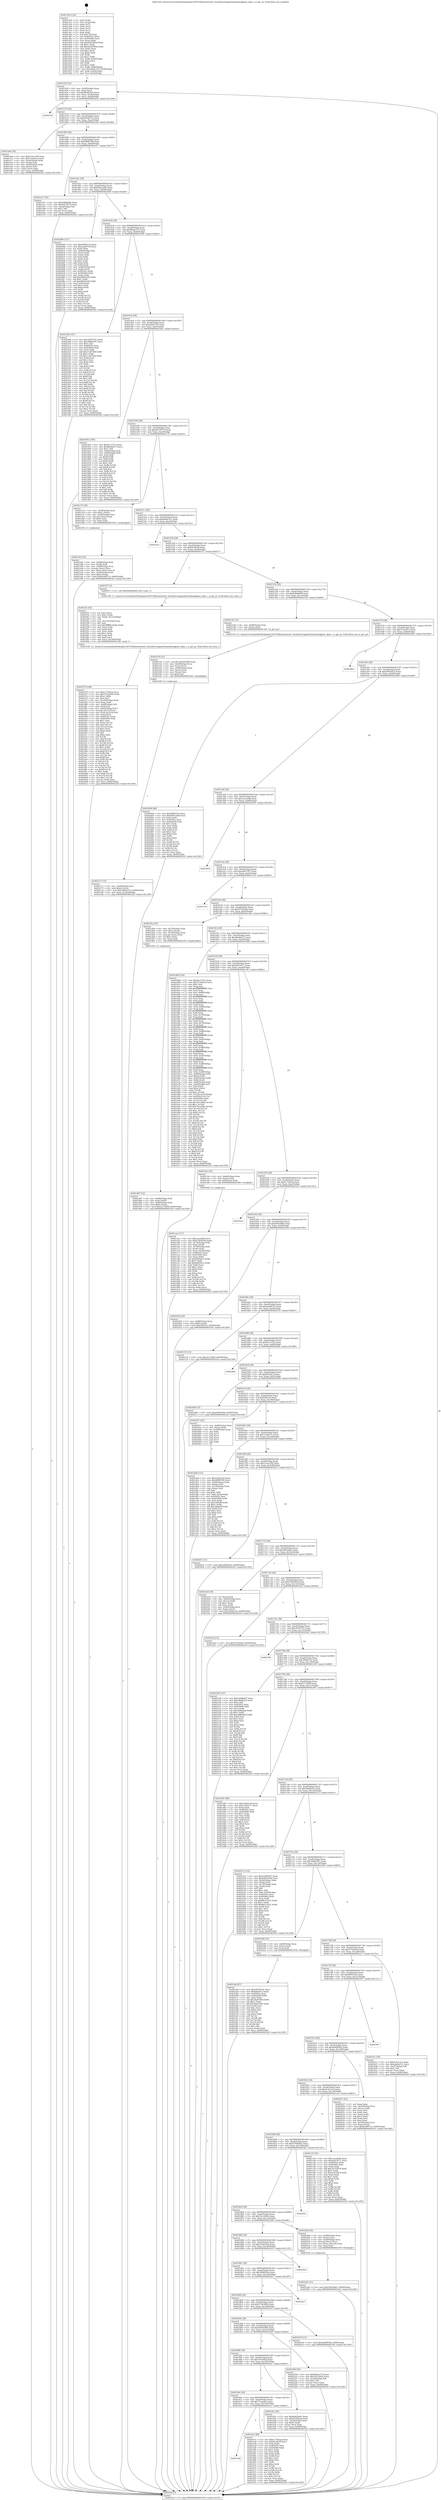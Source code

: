 digraph "0x4013e0" {
  label = "0x4013e0 (/mnt/c/Users/mathe/Desktop/tcc/POCII/binaries/extr_linuxdriversgpudrmamdamdgpusi_dpm.c_si_get_ps_Final-ollvm.out::main(0))"
  labelloc = "t"
  node[shape=record]

  Entry [label="",width=0.3,height=0.3,shape=circle,fillcolor=black,style=filled]
  "0x401454" [label="{
     0x401454 [32]\l
     | [instrs]\l
     &nbsp;&nbsp;0x401454 \<+6\>: mov -0x90(%rbp),%eax\l
     &nbsp;&nbsp;0x40145a \<+2\>: mov %eax,%ecx\l
     &nbsp;&nbsp;0x40145c \<+6\>: sub $0x89d2b44c,%ecx\l
     &nbsp;&nbsp;0x401462 \<+6\>: mov %eax,-0xa4(%rbp)\l
     &nbsp;&nbsp;0x401468 \<+6\>: mov %ecx,-0xa8(%rbp)\l
     &nbsp;&nbsp;0x40146e \<+6\>: je 0000000000402418 \<main+0x1038\>\l
  }"]
  "0x402418" [label="{
     0x402418\l
  }", style=dashed]
  "0x401474" [label="{
     0x401474 [28]\l
     | [instrs]\l
     &nbsp;&nbsp;0x401474 \<+5\>: jmp 0000000000401479 \<main+0x99\>\l
     &nbsp;&nbsp;0x401479 \<+6\>: mov -0xa4(%rbp),%eax\l
     &nbsp;&nbsp;0x40147f \<+5\>: sub $0x8c94971e,%eax\l
     &nbsp;&nbsp;0x401484 \<+6\>: mov %eax,-0xac(%rbp)\l
     &nbsp;&nbsp;0x40148a \<+6\>: je 0000000000401ebd \<main+0xadd\>\l
  }"]
  Exit [label="",width=0.3,height=0.3,shape=circle,fillcolor=black,style=filled,peripheries=2]
  "0x401ebd" [label="{
     0x401ebd [36]\l
     | [instrs]\l
     &nbsp;&nbsp;0x401ebd \<+5\>: mov $0x21eac199,%eax\l
     &nbsp;&nbsp;0x401ec2 \<+5\>: mov $0x71aee6ce,%ecx\l
     &nbsp;&nbsp;0x401ec7 \<+4\>: mov -0x50(%rbp),%rdx\l
     &nbsp;&nbsp;0x401ecb \<+2\>: mov (%rdx),%esi\l
     &nbsp;&nbsp;0x401ecd \<+4\>: mov -0x58(%rbp),%rdx\l
     &nbsp;&nbsp;0x401ed1 \<+2\>: cmp (%rdx),%esi\l
     &nbsp;&nbsp;0x401ed3 \<+3\>: cmovl %ecx,%eax\l
     &nbsp;&nbsp;0x401ed6 \<+6\>: mov %eax,-0x90(%rbp)\l
     &nbsp;&nbsp;0x401edc \<+5\>: jmp 00000000004025ef \<main+0x120f\>\l
  }"]
  "0x401490" [label="{
     0x401490 [28]\l
     | [instrs]\l
     &nbsp;&nbsp;0x401490 \<+5\>: jmp 0000000000401495 \<main+0xb5\>\l
     &nbsp;&nbsp;0x401495 \<+6\>: mov -0xa4(%rbp),%eax\l
     &nbsp;&nbsp;0x40149b \<+5\>: sub $0x90f99789,%eax\l
     &nbsp;&nbsp;0x4014a0 \<+6\>: mov %eax,-0xb0(%rbp)\l
     &nbsp;&nbsp;0x4014a6 \<+6\>: je 0000000000401e57 \<main+0xa77\>\l
  }"]
  "0x4023a8" [label="{
     0x4023a8 [97]\l
     | [instrs]\l
     &nbsp;&nbsp;0x4023a8 \<+5\>: mov $0x28593761,%ecx\l
     &nbsp;&nbsp;0x4023ad \<+5\>: mov $0xb9e4f15,%edx\l
     &nbsp;&nbsp;0x4023b2 \<+7\>: mov 0x40505c,%esi\l
     &nbsp;&nbsp;0x4023b9 \<+8\>: mov 0x405060,%r8d\l
     &nbsp;&nbsp;0x4023c1 \<+3\>: mov %esi,%r9d\l
     &nbsp;&nbsp;0x4023c4 \<+7\>: sub $0x3be979f4,%r9d\l
     &nbsp;&nbsp;0x4023cb \<+4\>: sub $0x1,%r9d\l
     &nbsp;&nbsp;0x4023cf \<+7\>: add $0x3be979f4,%r9d\l
     &nbsp;&nbsp;0x4023d6 \<+4\>: imul %r9d,%esi\l
     &nbsp;&nbsp;0x4023da \<+3\>: and $0x1,%esi\l
     &nbsp;&nbsp;0x4023dd \<+3\>: cmp $0x0,%esi\l
     &nbsp;&nbsp;0x4023e0 \<+4\>: sete %r10b\l
     &nbsp;&nbsp;0x4023e4 \<+4\>: cmp $0xa,%r8d\l
     &nbsp;&nbsp;0x4023e8 \<+4\>: setl %r11b\l
     &nbsp;&nbsp;0x4023ec \<+3\>: mov %r10b,%bl\l
     &nbsp;&nbsp;0x4023ef \<+3\>: and %r11b,%bl\l
     &nbsp;&nbsp;0x4023f2 \<+3\>: xor %r11b,%r10b\l
     &nbsp;&nbsp;0x4023f5 \<+3\>: or %r10b,%bl\l
     &nbsp;&nbsp;0x4023f8 \<+3\>: test $0x1,%bl\l
     &nbsp;&nbsp;0x4023fb \<+3\>: cmovne %edx,%ecx\l
     &nbsp;&nbsp;0x4023fe \<+6\>: mov %ecx,-0x90(%rbp)\l
     &nbsp;&nbsp;0x402404 \<+5\>: jmp 00000000004025ef \<main+0x120f\>\l
  }"]
  "0x401e57" [label="{
     0x401e57 [30]\l
     | [instrs]\l
     &nbsp;&nbsp;0x401e57 \<+5\>: mov $0xb9b8d4f6,%eax\l
     &nbsp;&nbsp;0x401e5c \<+5\>: mov $0xa6578779,%ecx\l
     &nbsp;&nbsp;0x401e61 \<+3\>: mov -0x2a(%rbp),%dl\l
     &nbsp;&nbsp;0x401e64 \<+3\>: test $0x1,%dl\l
     &nbsp;&nbsp;0x401e67 \<+3\>: cmovne %ecx,%eax\l
     &nbsp;&nbsp;0x401e6a \<+6\>: mov %eax,-0x90(%rbp)\l
     &nbsp;&nbsp;0x401e70 \<+5\>: jmp 00000000004025ef \<main+0x120f\>\l
  }"]
  "0x4014ac" [label="{
     0x4014ac [28]\l
     | [instrs]\l
     &nbsp;&nbsp;0x4014ac \<+5\>: jmp 00000000004014b1 \<main+0xd1\>\l
     &nbsp;&nbsp;0x4014b1 \<+6\>: mov -0xa4(%rbp),%eax\l
     &nbsp;&nbsp;0x4014b7 \<+5\>: sub $0x944e3a00,%eax\l
     &nbsp;&nbsp;0x4014bc \<+6\>: mov %eax,-0xb4(%rbp)\l
     &nbsp;&nbsp;0x4014c2 \<+6\>: je 00000000004020b6 \<main+0xcd6\>\l
  }"]
  "0x4022d5" [label="{
     0x4022d5 [15]\l
     | [instrs]\l
     &nbsp;&nbsp;0x4022d5 \<+10\>: movl $0x26b5dde5,-0x90(%rbp)\l
     &nbsp;&nbsp;0x4022df \<+5\>: jmp 00000000004025ef \<main+0x120f\>\l
  }"]
  "0x4020b6" [label="{
     0x4020b6 [127]\l
     | [instrs]\l
     &nbsp;&nbsp;0x4020b6 \<+5\>: mov $0x49f9353a,%eax\l
     &nbsp;&nbsp;0x4020bb \<+5\>: mov $0xeafa8710,%ecx\l
     &nbsp;&nbsp;0x4020c0 \<+2\>: xor %edx,%edx\l
     &nbsp;&nbsp;0x4020c2 \<+4\>: mov -0x60(%rbp),%rsi\l
     &nbsp;&nbsp;0x4020c6 \<+2\>: mov (%rsi),%edi\l
     &nbsp;&nbsp;0x4020c8 \<+3\>: mov %edx,%r8d\l
     &nbsp;&nbsp;0x4020cb \<+3\>: sub %edi,%r8d\l
     &nbsp;&nbsp;0x4020ce \<+2\>: mov %edx,%edi\l
     &nbsp;&nbsp;0x4020d0 \<+3\>: sub $0x1,%edi\l
     &nbsp;&nbsp;0x4020d3 \<+3\>: add %edi,%r8d\l
     &nbsp;&nbsp;0x4020d6 \<+3\>: sub %r8d,%edx\l
     &nbsp;&nbsp;0x4020d9 \<+4\>: mov -0x60(%rbp),%rsi\l
     &nbsp;&nbsp;0x4020dd \<+2\>: mov %edx,(%rsi)\l
     &nbsp;&nbsp;0x4020df \<+7\>: mov 0x40505c,%edx\l
     &nbsp;&nbsp;0x4020e6 \<+7\>: mov 0x405060,%edi\l
     &nbsp;&nbsp;0x4020ed \<+3\>: mov %edx,%r8d\l
     &nbsp;&nbsp;0x4020f0 \<+7\>: add $0xb8fe8194,%r8d\l
     &nbsp;&nbsp;0x4020f7 \<+4\>: sub $0x1,%r8d\l
     &nbsp;&nbsp;0x4020fb \<+7\>: sub $0xb8fe8194,%r8d\l
     &nbsp;&nbsp;0x402102 \<+4\>: imul %r8d,%edx\l
     &nbsp;&nbsp;0x402106 \<+3\>: and $0x1,%edx\l
     &nbsp;&nbsp;0x402109 \<+3\>: cmp $0x0,%edx\l
     &nbsp;&nbsp;0x40210c \<+4\>: sete %r9b\l
     &nbsp;&nbsp;0x402110 \<+3\>: cmp $0xa,%edi\l
     &nbsp;&nbsp;0x402113 \<+4\>: setl %r10b\l
     &nbsp;&nbsp;0x402117 \<+3\>: mov %r9b,%r11b\l
     &nbsp;&nbsp;0x40211a \<+3\>: and %r10b,%r11b\l
     &nbsp;&nbsp;0x40211d \<+3\>: xor %r10b,%r9b\l
     &nbsp;&nbsp;0x402120 \<+3\>: or %r9b,%r11b\l
     &nbsp;&nbsp;0x402123 \<+4\>: test $0x1,%r11b\l
     &nbsp;&nbsp;0x402127 \<+3\>: cmovne %ecx,%eax\l
     &nbsp;&nbsp;0x40212a \<+6\>: mov %eax,-0x90(%rbp)\l
     &nbsp;&nbsp;0x402130 \<+5\>: jmp 00000000004025ef \<main+0x120f\>\l
  }"]
  "0x4014c8" [label="{
     0x4014c8 [28]\l
     | [instrs]\l
     &nbsp;&nbsp;0x4014c8 \<+5\>: jmp 00000000004014cd \<main+0xed\>\l
     &nbsp;&nbsp;0x4014cd \<+6\>: mov -0xa4(%rbp),%eax\l
     &nbsp;&nbsp;0x4014d3 \<+5\>: sub $0x98adc275,%eax\l
     &nbsp;&nbsp;0x4014d8 \<+6\>: mov %eax,-0xb8(%rbp)\l
     &nbsp;&nbsp;0x4014de \<+6\>: je 0000000000402306 \<main+0xf26\>\l
  }"]
  "0x402171" [label="{
     0x402171 [31]\l
     | [instrs]\l
     &nbsp;&nbsp;0x402171 \<+4\>: mov -0x40(%rbp),%rcx\l
     &nbsp;&nbsp;0x402175 \<+6\>: movl $0x0,(%rcx)\l
     &nbsp;&nbsp;0x40217b \<+10\>: movl $0x290de15e,-0x90(%rbp)\l
     &nbsp;&nbsp;0x402185 \<+6\>: mov %eax,-0x164(%rbp)\l
     &nbsp;&nbsp;0x40218b \<+5\>: jmp 00000000004025ef \<main+0x120f\>\l
  }"]
  "0x402306" [label="{
     0x402306 [147]\l
     | [instrs]\l
     &nbsp;&nbsp;0x402306 \<+5\>: mov $0x28593761,%eax\l
     &nbsp;&nbsp;0x40230b \<+5\>: mov $0x3668c097,%ecx\l
     &nbsp;&nbsp;0x402310 \<+2\>: mov $0x1,%dl\l
     &nbsp;&nbsp;0x402312 \<+7\>: mov 0x40505c,%esi\l
     &nbsp;&nbsp;0x402319 \<+7\>: mov 0x405060,%edi\l
     &nbsp;&nbsp;0x402320 \<+3\>: mov %esi,%r8d\l
     &nbsp;&nbsp;0x402323 \<+7\>: add $0x17a874fd,%r8d\l
     &nbsp;&nbsp;0x40232a \<+4\>: sub $0x1,%r8d\l
     &nbsp;&nbsp;0x40232e \<+7\>: sub $0x17a874fd,%r8d\l
     &nbsp;&nbsp;0x402335 \<+4\>: imul %r8d,%esi\l
     &nbsp;&nbsp;0x402339 \<+3\>: and $0x1,%esi\l
     &nbsp;&nbsp;0x40233c \<+3\>: cmp $0x0,%esi\l
     &nbsp;&nbsp;0x40233f \<+4\>: sete %r9b\l
     &nbsp;&nbsp;0x402343 \<+3\>: cmp $0xa,%edi\l
     &nbsp;&nbsp;0x402346 \<+4\>: setl %r10b\l
     &nbsp;&nbsp;0x40234a \<+3\>: mov %r9b,%r11b\l
     &nbsp;&nbsp;0x40234d \<+4\>: xor $0xff,%r11b\l
     &nbsp;&nbsp;0x402351 \<+3\>: mov %r10b,%bl\l
     &nbsp;&nbsp;0x402354 \<+3\>: xor $0xff,%bl\l
     &nbsp;&nbsp;0x402357 \<+3\>: xor $0x1,%dl\l
     &nbsp;&nbsp;0x40235a \<+3\>: mov %r11b,%r14b\l
     &nbsp;&nbsp;0x40235d \<+4\>: and $0xff,%r14b\l
     &nbsp;&nbsp;0x402361 \<+3\>: and %dl,%r9b\l
     &nbsp;&nbsp;0x402364 \<+3\>: mov %bl,%r15b\l
     &nbsp;&nbsp;0x402367 \<+4\>: and $0xff,%r15b\l
     &nbsp;&nbsp;0x40236b \<+3\>: and %dl,%r10b\l
     &nbsp;&nbsp;0x40236e \<+3\>: or %r9b,%r14b\l
     &nbsp;&nbsp;0x402371 \<+3\>: or %r10b,%r15b\l
     &nbsp;&nbsp;0x402374 \<+3\>: xor %r15b,%r14b\l
     &nbsp;&nbsp;0x402377 \<+3\>: or %bl,%r11b\l
     &nbsp;&nbsp;0x40237a \<+4\>: xor $0xff,%r11b\l
     &nbsp;&nbsp;0x40237e \<+3\>: or $0x1,%dl\l
     &nbsp;&nbsp;0x402381 \<+3\>: and %dl,%r11b\l
     &nbsp;&nbsp;0x402384 \<+3\>: or %r11b,%r14b\l
     &nbsp;&nbsp;0x402387 \<+4\>: test $0x1,%r14b\l
     &nbsp;&nbsp;0x40238b \<+3\>: cmovne %ecx,%eax\l
     &nbsp;&nbsp;0x40238e \<+6\>: mov %eax,-0x90(%rbp)\l
     &nbsp;&nbsp;0x402394 \<+5\>: jmp 00000000004025ef \<main+0x120f\>\l
  }"]
  "0x4014e4" [label="{
     0x4014e4 [28]\l
     | [instrs]\l
     &nbsp;&nbsp;0x4014e4 \<+5\>: jmp 00000000004014e9 \<main+0x109\>\l
     &nbsp;&nbsp;0x4014e9 \<+6\>: mov -0xa4(%rbp),%eax\l
     &nbsp;&nbsp;0x4014ef \<+5\>: sub $0xa444c743,%eax\l
     &nbsp;&nbsp;0x4014f4 \<+6\>: mov %eax,-0xbc(%rbp)\l
     &nbsp;&nbsp;0x4014fa \<+6\>: je 000000000040194e \<main+0x56e\>\l
  }"]
  "0x402150" [label="{
     0x402150 [33]\l
     | [instrs]\l
     &nbsp;&nbsp;0x402150 \<+10\>: movabs $0x4030b6,%rdi\l
     &nbsp;&nbsp;0x40215a \<+4\>: mov -0x48(%rbp),%rcx\l
     &nbsp;&nbsp;0x40215e \<+3\>: mov %rax,(%rcx)\l
     &nbsp;&nbsp;0x402161 \<+4\>: mov -0x48(%rbp),%rax\l
     &nbsp;&nbsp;0x402165 \<+3\>: mov (%rax),%rax\l
     &nbsp;&nbsp;0x402168 \<+2\>: mov (%rax),%esi\l
     &nbsp;&nbsp;0x40216a \<+2\>: mov $0x0,%al\l
     &nbsp;&nbsp;0x40216c \<+5\>: call 0000000000401040 \<printf@plt\>\l
     | [calls]\l
     &nbsp;&nbsp;0x401040 \{1\} (unknown)\l
  }"]
  "0x40194e" [label="{
     0x40194e [106]\l
     | [instrs]\l
     &nbsp;&nbsp;0x40194e \<+5\>: mov $0xfac1575c,%eax\l
     &nbsp;&nbsp;0x401953 \<+5\>: mov $0xdbc80a73,%ecx\l
     &nbsp;&nbsp;0x401958 \<+2\>: mov $0x1,%dl\l
     &nbsp;&nbsp;0x40195a \<+7\>: mov -0x8a(%rbp),%sil\l
     &nbsp;&nbsp;0x401961 \<+7\>: mov -0x89(%rbp),%dil\l
     &nbsp;&nbsp;0x401968 \<+3\>: mov %sil,%r8b\l
     &nbsp;&nbsp;0x40196b \<+4\>: xor $0xff,%r8b\l
     &nbsp;&nbsp;0x40196f \<+3\>: mov %dil,%r9b\l
     &nbsp;&nbsp;0x401972 \<+4\>: xor $0xff,%r9b\l
     &nbsp;&nbsp;0x401976 \<+3\>: xor $0x1,%dl\l
     &nbsp;&nbsp;0x401979 \<+3\>: mov %r8b,%r10b\l
     &nbsp;&nbsp;0x40197c \<+4\>: and $0xff,%r10b\l
     &nbsp;&nbsp;0x401980 \<+3\>: and %dl,%sil\l
     &nbsp;&nbsp;0x401983 \<+3\>: mov %r9b,%r11b\l
     &nbsp;&nbsp;0x401986 \<+4\>: and $0xff,%r11b\l
     &nbsp;&nbsp;0x40198a \<+3\>: and %dl,%dil\l
     &nbsp;&nbsp;0x40198d \<+3\>: or %sil,%r10b\l
     &nbsp;&nbsp;0x401990 \<+3\>: or %dil,%r11b\l
     &nbsp;&nbsp;0x401993 \<+3\>: xor %r11b,%r10b\l
     &nbsp;&nbsp;0x401996 \<+3\>: or %r9b,%r8b\l
     &nbsp;&nbsp;0x401999 \<+4\>: xor $0xff,%r8b\l
     &nbsp;&nbsp;0x40199d \<+3\>: or $0x1,%dl\l
     &nbsp;&nbsp;0x4019a0 \<+3\>: and %dl,%r8b\l
     &nbsp;&nbsp;0x4019a3 \<+3\>: or %r8b,%r10b\l
     &nbsp;&nbsp;0x4019a6 \<+4\>: test $0x1,%r10b\l
     &nbsp;&nbsp;0x4019aa \<+3\>: cmovne %ecx,%eax\l
     &nbsp;&nbsp;0x4019ad \<+6\>: mov %eax,-0x90(%rbp)\l
     &nbsp;&nbsp;0x4019b3 \<+5\>: jmp 00000000004025ef \<main+0x120f\>\l
  }"]
  "0x401500" [label="{
     0x401500 [28]\l
     | [instrs]\l
     &nbsp;&nbsp;0x401500 \<+5\>: jmp 0000000000401505 \<main+0x125\>\l
     &nbsp;&nbsp;0x401505 \<+6\>: mov -0xa4(%rbp),%eax\l
     &nbsp;&nbsp;0x40150b \<+5\>: sub $0xa6578779,%eax\l
     &nbsp;&nbsp;0x401510 \<+6\>: mov %eax,-0xc0(%rbp)\l
     &nbsp;&nbsp;0x401516 \<+6\>: je 0000000000401e75 \<main+0xa95\>\l
  }"]
  "0x4025ef" [label="{
     0x4025ef [5]\l
     | [instrs]\l
     &nbsp;&nbsp;0x4025ef \<+5\>: jmp 0000000000401454 \<main+0x74\>\l
  }"]
  "0x4013e0" [label="{
     0x4013e0 [116]\l
     | [instrs]\l
     &nbsp;&nbsp;0x4013e0 \<+1\>: push %rbp\l
     &nbsp;&nbsp;0x4013e1 \<+3\>: mov %rsp,%rbp\l
     &nbsp;&nbsp;0x4013e4 \<+2\>: push %r15\l
     &nbsp;&nbsp;0x4013e6 \<+2\>: push %r14\l
     &nbsp;&nbsp;0x4013e8 \<+2\>: push %r13\l
     &nbsp;&nbsp;0x4013ea \<+2\>: push %r12\l
     &nbsp;&nbsp;0x4013ec \<+1\>: push %rbx\l
     &nbsp;&nbsp;0x4013ed \<+7\>: sub $0x178,%rsp\l
     &nbsp;&nbsp;0x4013f4 \<+7\>: mov 0x40505c,%eax\l
     &nbsp;&nbsp;0x4013fb \<+7\>: mov 0x405060,%ecx\l
     &nbsp;&nbsp;0x401402 \<+2\>: mov %eax,%edx\l
     &nbsp;&nbsp;0x401404 \<+6\>: sub $0xa026360d,%edx\l
     &nbsp;&nbsp;0x40140a \<+3\>: sub $0x1,%edx\l
     &nbsp;&nbsp;0x40140d \<+6\>: add $0xa026360d,%edx\l
     &nbsp;&nbsp;0x401413 \<+3\>: imul %edx,%eax\l
     &nbsp;&nbsp;0x401416 \<+3\>: and $0x1,%eax\l
     &nbsp;&nbsp;0x401419 \<+3\>: cmp $0x0,%eax\l
     &nbsp;&nbsp;0x40141c \<+4\>: sete %r8b\l
     &nbsp;&nbsp;0x401420 \<+4\>: and $0x1,%r8b\l
     &nbsp;&nbsp;0x401424 \<+7\>: mov %r8b,-0x8a(%rbp)\l
     &nbsp;&nbsp;0x40142b \<+3\>: cmp $0xa,%ecx\l
     &nbsp;&nbsp;0x40142e \<+4\>: setl %r8b\l
     &nbsp;&nbsp;0x401432 \<+4\>: and $0x1,%r8b\l
     &nbsp;&nbsp;0x401436 \<+7\>: mov %r8b,-0x89(%rbp)\l
     &nbsp;&nbsp;0x40143d \<+10\>: movl $0xa444c743,-0x90(%rbp)\l
     &nbsp;&nbsp;0x401447 \<+6\>: mov %edi,-0x94(%rbp)\l
     &nbsp;&nbsp;0x40144d \<+7\>: mov %rsi,-0xa0(%rbp)\l
  }"]
  "0x401f70" [label="{
     0x401f70 [168]\l
     | [instrs]\l
     &nbsp;&nbsp;0x401f70 \<+5\>: mov $0xe1758caa,%ecx\l
     &nbsp;&nbsp;0x401f75 \<+5\>: mov $0x570a3b00,%edx\l
     &nbsp;&nbsp;0x401f7a \<+3\>: mov $0x1,%r8b\l
     &nbsp;&nbsp;0x401f7d \<+2\>: xor %esi,%esi\l
     &nbsp;&nbsp;0x401f7f \<+6\>: mov -0x160(%rbp),%edi\l
     &nbsp;&nbsp;0x401f85 \<+3\>: imul %eax,%edi\l
     &nbsp;&nbsp;0x401f88 \<+4\>: mov -0x68(%rbp),%r9\l
     &nbsp;&nbsp;0x401f8c \<+3\>: mov (%r9),%r9\l
     &nbsp;&nbsp;0x401f8f \<+4\>: mov -0x60(%rbp),%r10\l
     &nbsp;&nbsp;0x401f93 \<+3\>: movslq (%r10),%r10\l
     &nbsp;&nbsp;0x401f96 \<+4\>: mov (%r9,%r10,8),%r9\l
     &nbsp;&nbsp;0x401f9a \<+3\>: mov %edi,(%r9)\l
     &nbsp;&nbsp;0x401f9d \<+7\>: mov 0x40505c,%eax\l
     &nbsp;&nbsp;0x401fa4 \<+7\>: mov 0x405060,%edi\l
     &nbsp;&nbsp;0x401fab \<+3\>: sub $0x1,%esi\l
     &nbsp;&nbsp;0x401fae \<+3\>: mov %eax,%r11d\l
     &nbsp;&nbsp;0x401fb1 \<+3\>: add %esi,%r11d\l
     &nbsp;&nbsp;0x401fb4 \<+4\>: imul %r11d,%eax\l
     &nbsp;&nbsp;0x401fb8 \<+3\>: and $0x1,%eax\l
     &nbsp;&nbsp;0x401fbb \<+3\>: cmp $0x0,%eax\l
     &nbsp;&nbsp;0x401fbe \<+3\>: sete %bl\l
     &nbsp;&nbsp;0x401fc1 \<+3\>: cmp $0xa,%edi\l
     &nbsp;&nbsp;0x401fc4 \<+4\>: setl %r14b\l
     &nbsp;&nbsp;0x401fc8 \<+3\>: mov %bl,%r15b\l
     &nbsp;&nbsp;0x401fcb \<+4\>: xor $0xff,%r15b\l
     &nbsp;&nbsp;0x401fcf \<+3\>: mov %r14b,%r12b\l
     &nbsp;&nbsp;0x401fd2 \<+4\>: xor $0xff,%r12b\l
     &nbsp;&nbsp;0x401fd6 \<+4\>: xor $0x1,%r8b\l
     &nbsp;&nbsp;0x401fda \<+3\>: mov %r15b,%r13b\l
     &nbsp;&nbsp;0x401fdd \<+4\>: and $0xff,%r13b\l
     &nbsp;&nbsp;0x401fe1 \<+3\>: and %r8b,%bl\l
     &nbsp;&nbsp;0x401fe4 \<+3\>: mov %r12b,%al\l
     &nbsp;&nbsp;0x401fe7 \<+2\>: and $0xff,%al\l
     &nbsp;&nbsp;0x401fe9 \<+3\>: and %r8b,%r14b\l
     &nbsp;&nbsp;0x401fec \<+3\>: or %bl,%r13b\l
     &nbsp;&nbsp;0x401fef \<+3\>: or %r14b,%al\l
     &nbsp;&nbsp;0x401ff2 \<+3\>: xor %al,%r13b\l
     &nbsp;&nbsp;0x401ff5 \<+3\>: or %r12b,%r15b\l
     &nbsp;&nbsp;0x401ff8 \<+4\>: xor $0xff,%r15b\l
     &nbsp;&nbsp;0x401ffc \<+4\>: or $0x1,%r8b\l
     &nbsp;&nbsp;0x402000 \<+3\>: and %r8b,%r15b\l
     &nbsp;&nbsp;0x402003 \<+3\>: or %r15b,%r13b\l
     &nbsp;&nbsp;0x402006 \<+4\>: test $0x1,%r13b\l
     &nbsp;&nbsp;0x40200a \<+3\>: cmovne %edx,%ecx\l
     &nbsp;&nbsp;0x40200d \<+6\>: mov %ecx,-0x90(%rbp)\l
     &nbsp;&nbsp;0x402013 \<+5\>: jmp 00000000004025ef \<main+0x120f\>\l
  }"]
  "0x401e75" [label="{
     0x401e75 [29]\l
     | [instrs]\l
     &nbsp;&nbsp;0x401e75 \<+4\>: mov -0x58(%rbp),%rax\l
     &nbsp;&nbsp;0x401e79 \<+6\>: movl $0x1,(%rax)\l
     &nbsp;&nbsp;0x401e7f \<+4\>: mov -0x58(%rbp),%rax\l
     &nbsp;&nbsp;0x401e83 \<+3\>: movslq (%rax),%rax\l
     &nbsp;&nbsp;0x401e86 \<+4\>: shl $0x2,%rax\l
     &nbsp;&nbsp;0x401e8a \<+3\>: mov %rax,%rdi\l
     &nbsp;&nbsp;0x401e8d \<+5\>: call 0000000000401050 \<malloc@plt\>\l
     | [calls]\l
     &nbsp;&nbsp;0x401050 \{1\} (unknown)\l
  }"]
  "0x40151c" [label="{
     0x40151c [28]\l
     | [instrs]\l
     &nbsp;&nbsp;0x40151c \<+5\>: jmp 0000000000401521 \<main+0x141\>\l
     &nbsp;&nbsp;0x401521 \<+6\>: mov -0xa4(%rbp),%eax\l
     &nbsp;&nbsp;0x401527 \<+5\>: sub $0xabe8a7e1,%eax\l
     &nbsp;&nbsp;0x40152c \<+6\>: mov %eax,-0xc4(%rbp)\l
     &nbsp;&nbsp;0x401532 \<+6\>: je 0000000000401b3a \<main+0x75a\>\l
  }"]
  "0x401f3c" [label="{
     0x401f3c [52]\l
     | [instrs]\l
     &nbsp;&nbsp;0x401f3c \<+2\>: xor %ecx,%ecx\l
     &nbsp;&nbsp;0x401f3e \<+5\>: mov $0x2,%edx\l
     &nbsp;&nbsp;0x401f43 \<+6\>: mov %edx,-0x15c(%rbp)\l
     &nbsp;&nbsp;0x401f49 \<+1\>: cltd\l
     &nbsp;&nbsp;0x401f4a \<+6\>: mov -0x15c(%rbp),%esi\l
     &nbsp;&nbsp;0x401f50 \<+2\>: idiv %esi\l
     &nbsp;&nbsp;0x401f52 \<+6\>: imul $0xfffffffe,%edx,%edx\l
     &nbsp;&nbsp;0x401f58 \<+2\>: mov %ecx,%edi\l
     &nbsp;&nbsp;0x401f5a \<+2\>: sub %edx,%edi\l
     &nbsp;&nbsp;0x401f5c \<+2\>: mov %ecx,%edx\l
     &nbsp;&nbsp;0x401f5e \<+3\>: sub $0x1,%edx\l
     &nbsp;&nbsp;0x401f61 \<+2\>: add %edx,%edi\l
     &nbsp;&nbsp;0x401f63 \<+2\>: sub %edi,%ecx\l
     &nbsp;&nbsp;0x401f65 \<+6\>: mov %ecx,-0x160(%rbp)\l
     &nbsp;&nbsp;0x401f6b \<+5\>: call 0000000000401160 \<next_i\>\l
     | [calls]\l
     &nbsp;&nbsp;0x401160 \{1\} (/mnt/c/Users/mathe/Desktop/tcc/POCII/binaries/extr_linuxdriversgpudrmamdamdgpusi_dpm.c_si_get_ps_Final-ollvm.out::next_i)\l
  }"]
  "0x401b3a" [label="{
     0x401b3a\l
  }", style=dashed]
  "0x401538" [label="{
     0x401538 [28]\l
     | [instrs]\l
     &nbsp;&nbsp;0x401538 \<+5\>: jmp 000000000040153d \<main+0x15d\>\l
     &nbsp;&nbsp;0x40153d \<+6\>: mov -0xa4(%rbp),%eax\l
     &nbsp;&nbsp;0x401543 \<+5\>: sub $0xb5c8fc4f,%eax\l
     &nbsp;&nbsp;0x401548 \<+6\>: mov %eax,-0xc8(%rbp)\l
     &nbsp;&nbsp;0x40154e \<+6\>: je 0000000000401f37 \<main+0xb57\>\l
  }"]
  "0x401928" [label="{
     0x401928\l
  }", style=dashed]
  "0x401f37" [label="{
     0x401f37 [5]\l
     | [instrs]\l
     &nbsp;&nbsp;0x401f37 \<+5\>: call 0000000000401160 \<next_i\>\l
     | [calls]\l
     &nbsp;&nbsp;0x401160 \{1\} (/mnt/c/Users/mathe/Desktop/tcc/POCII/binaries/extr_linuxdriversgpudrmamdamdgpusi_dpm.c_si_get_ps_Final-ollvm.out::next_i)\l
  }"]
  "0x401554" [label="{
     0x401554 [28]\l
     | [instrs]\l
     &nbsp;&nbsp;0x401554 \<+5\>: jmp 0000000000401559 \<main+0x179\>\l
     &nbsp;&nbsp;0x401559 \<+6\>: mov -0xa4(%rbp),%eax\l
     &nbsp;&nbsp;0x40155f \<+5\>: sub $0xb9b8d4f6,%eax\l
     &nbsp;&nbsp;0x401564 \<+6\>: mov %eax,-0xcc(%rbp)\l
     &nbsp;&nbsp;0x40156a \<+6\>: je 0000000000402144 \<main+0xd64\>\l
  }"]
  "0x401ee1" [label="{
     0x401ee1 [86]\l
     | [instrs]\l
     &nbsp;&nbsp;0x401ee1 \<+5\>: mov $0xe1758caa,%eax\l
     &nbsp;&nbsp;0x401ee6 \<+5\>: mov $0xb5c8fc4f,%ecx\l
     &nbsp;&nbsp;0x401eeb \<+2\>: xor %edx,%edx\l
     &nbsp;&nbsp;0x401eed \<+7\>: mov 0x40505c,%esi\l
     &nbsp;&nbsp;0x401ef4 \<+7\>: mov 0x405060,%edi\l
     &nbsp;&nbsp;0x401efb \<+3\>: sub $0x1,%edx\l
     &nbsp;&nbsp;0x401efe \<+3\>: mov %esi,%r8d\l
     &nbsp;&nbsp;0x401f01 \<+3\>: add %edx,%r8d\l
     &nbsp;&nbsp;0x401f04 \<+4\>: imul %r8d,%esi\l
     &nbsp;&nbsp;0x401f08 \<+3\>: and $0x1,%esi\l
     &nbsp;&nbsp;0x401f0b \<+3\>: cmp $0x0,%esi\l
     &nbsp;&nbsp;0x401f0e \<+4\>: sete %r9b\l
     &nbsp;&nbsp;0x401f12 \<+3\>: cmp $0xa,%edi\l
     &nbsp;&nbsp;0x401f15 \<+4\>: setl %r10b\l
     &nbsp;&nbsp;0x401f19 \<+3\>: mov %r9b,%r11b\l
     &nbsp;&nbsp;0x401f1c \<+3\>: and %r10b,%r11b\l
     &nbsp;&nbsp;0x401f1f \<+3\>: xor %r10b,%r9b\l
     &nbsp;&nbsp;0x401f22 \<+3\>: or %r9b,%r11b\l
     &nbsp;&nbsp;0x401f25 \<+4\>: test $0x1,%r11b\l
     &nbsp;&nbsp;0x401f29 \<+3\>: cmovne %ecx,%eax\l
     &nbsp;&nbsp;0x401f2c \<+6\>: mov %eax,-0x90(%rbp)\l
     &nbsp;&nbsp;0x401f32 \<+5\>: jmp 00000000004025ef \<main+0x120f\>\l
  }"]
  "0x402144" [label="{
     0x402144 [12]\l
     | [instrs]\l
     &nbsp;&nbsp;0x402144 \<+4\>: mov -0x68(%rbp),%rax\l
     &nbsp;&nbsp;0x402148 \<+3\>: mov (%rax),%rdi\l
     &nbsp;&nbsp;0x40214b \<+5\>: call 00000000004013c0 \<si_get_ps\>\l
     | [calls]\l
     &nbsp;&nbsp;0x4013c0 \{1\} (/mnt/c/Users/mathe/Desktop/tcc/POCII/binaries/extr_linuxdriversgpudrmamdamdgpusi_dpm.c_si_get_ps_Final-ollvm.out::si_get_ps)\l
  }"]
  "0x401570" [label="{
     0x401570 [28]\l
     | [instrs]\l
     &nbsp;&nbsp;0x401570 \<+5\>: jmp 0000000000401575 \<main+0x195\>\l
     &nbsp;&nbsp;0x401575 \<+6\>: mov -0xa4(%rbp),%eax\l
     &nbsp;&nbsp;0x40157b \<+5\>: sub $0xc576a871,%eax\l
     &nbsp;&nbsp;0x401580 \<+6\>: mov %eax,-0xd0(%rbp)\l
     &nbsp;&nbsp;0x401586 \<+6\>: je 00000000004024b4 \<main+0x10d4\>\l
  }"]
  "0x401e92" [label="{
     0x401e92 [43]\l
     | [instrs]\l
     &nbsp;&nbsp;0x401e92 \<+4\>: mov -0x68(%rbp),%rdi\l
     &nbsp;&nbsp;0x401e96 \<+3\>: mov (%rdi),%rdi\l
     &nbsp;&nbsp;0x401e99 \<+4\>: mov -0x60(%rbp),%rcx\l
     &nbsp;&nbsp;0x401e9d \<+3\>: movslq (%rcx),%rcx\l
     &nbsp;&nbsp;0x401ea0 \<+4\>: mov %rax,(%rdi,%rcx,8)\l
     &nbsp;&nbsp;0x401ea4 \<+4\>: mov -0x50(%rbp),%rax\l
     &nbsp;&nbsp;0x401ea8 \<+6\>: movl $0x0,(%rax)\l
     &nbsp;&nbsp;0x401eae \<+10\>: movl $0x8c94971e,-0x90(%rbp)\l
     &nbsp;&nbsp;0x401eb8 \<+5\>: jmp 00000000004025ef \<main+0x120f\>\l
  }"]
  "0x4024b4" [label="{
     0x4024b4\l
  }", style=dashed]
  "0x40158c" [label="{
     0x40158c [28]\l
     | [instrs]\l
     &nbsp;&nbsp;0x40158c \<+5\>: jmp 0000000000401591 \<main+0x1b1\>\l
     &nbsp;&nbsp;0x401591 \<+6\>: mov -0xa4(%rbp),%eax\l
     &nbsp;&nbsp;0x401597 \<+5\>: sub $0xc695b414,%eax\l
     &nbsp;&nbsp;0x40159c \<+6\>: mov %eax,-0xd4(%rbp)\l
     &nbsp;&nbsp;0x4015a2 \<+6\>: je 0000000000402060 \<main+0xc80\>\l
  }"]
  "0x401d67" [label="{
     0x401d67 [32]\l
     | [instrs]\l
     &nbsp;&nbsp;0x401d67 \<+4\>: mov -0x68(%rbp),%rdi\l
     &nbsp;&nbsp;0x401d6b \<+3\>: mov %rax,(%rdi)\l
     &nbsp;&nbsp;0x401d6e \<+4\>: mov -0x60(%rbp),%rax\l
     &nbsp;&nbsp;0x401d72 \<+6\>: movl $0x0,(%rax)\l
     &nbsp;&nbsp;0x401d78 \<+10\>: movl $0x2cc7d44f,-0x90(%rbp)\l
     &nbsp;&nbsp;0x401d82 \<+5\>: jmp 00000000004025ef \<main+0x120f\>\l
  }"]
  "0x402060" [label="{
     0x402060 [86]\l
     | [instrs]\l
     &nbsp;&nbsp;0x402060 \<+5\>: mov $0x49f9353a,%eax\l
     &nbsp;&nbsp;0x402065 \<+5\>: mov $0x944e3a00,%ecx\l
     &nbsp;&nbsp;0x40206a \<+2\>: xor %edx,%edx\l
     &nbsp;&nbsp;0x40206c \<+7\>: mov 0x40505c,%esi\l
     &nbsp;&nbsp;0x402073 \<+7\>: mov 0x405060,%edi\l
     &nbsp;&nbsp;0x40207a \<+3\>: sub $0x1,%edx\l
     &nbsp;&nbsp;0x40207d \<+3\>: mov %esi,%r8d\l
     &nbsp;&nbsp;0x402080 \<+3\>: add %edx,%r8d\l
     &nbsp;&nbsp;0x402083 \<+4\>: imul %r8d,%esi\l
     &nbsp;&nbsp;0x402087 \<+3\>: and $0x1,%esi\l
     &nbsp;&nbsp;0x40208a \<+3\>: cmp $0x0,%esi\l
     &nbsp;&nbsp;0x40208d \<+4\>: sete %r9b\l
     &nbsp;&nbsp;0x402091 \<+3\>: cmp $0xa,%edi\l
     &nbsp;&nbsp;0x402094 \<+4\>: setl %r10b\l
     &nbsp;&nbsp;0x402098 \<+3\>: mov %r9b,%r11b\l
     &nbsp;&nbsp;0x40209b \<+3\>: and %r10b,%r11b\l
     &nbsp;&nbsp;0x40209e \<+3\>: xor %r10b,%r9b\l
     &nbsp;&nbsp;0x4020a1 \<+3\>: or %r9b,%r11b\l
     &nbsp;&nbsp;0x4020a4 \<+4\>: test $0x1,%r11b\l
     &nbsp;&nbsp;0x4020a8 \<+3\>: cmovne %ecx,%eax\l
     &nbsp;&nbsp;0x4020ab \<+6\>: mov %eax,-0x90(%rbp)\l
     &nbsp;&nbsp;0x4020b1 \<+5\>: jmp 00000000004025ef \<main+0x120f\>\l
  }"]
  "0x4015a8" [label="{
     0x4015a8 [28]\l
     | [instrs]\l
     &nbsp;&nbsp;0x4015a8 \<+5\>: jmp 00000000004015ad \<main+0x1cd\>\l
     &nbsp;&nbsp;0x4015ad \<+6\>: mov -0xa4(%rbp),%eax\l
     &nbsp;&nbsp;0x4015b3 \<+5\>: sub $0xcceca0d0,%eax\l
     &nbsp;&nbsp;0x4015b8 \<+6\>: mov %eax,-0xd8(%rbp)\l
     &nbsp;&nbsp;0x4015be \<+6\>: je 00000000004024d5 \<main+0x10f5\>\l
  }"]
  "0x40190c" [label="{
     0x40190c [28]\l
     | [instrs]\l
     &nbsp;&nbsp;0x40190c \<+5\>: jmp 0000000000401911 \<main+0x531\>\l
     &nbsp;&nbsp;0x401911 \<+6\>: mov -0xa4(%rbp),%eax\l
     &nbsp;&nbsp;0x401917 \<+5\>: sub $0x71aee6ce,%eax\l
     &nbsp;&nbsp;0x40191c \<+6\>: mov %eax,-0x154(%rbp)\l
     &nbsp;&nbsp;0x401922 \<+6\>: je 0000000000401ee1 \<main+0xb01\>\l
  }"]
  "0x4024d5" [label="{
     0x4024d5\l
  }", style=dashed]
  "0x4015c4" [label="{
     0x4015c4 [28]\l
     | [instrs]\l
     &nbsp;&nbsp;0x4015c4 \<+5\>: jmp 00000000004015c9 \<main+0x1e9\>\l
     &nbsp;&nbsp;0x4015c9 \<+6\>: mov -0xa4(%rbp),%eax\l
     &nbsp;&nbsp;0x4015cf \<+5\>: sub $0xcd8e7597,%eax\l
     &nbsp;&nbsp;0x4015d4 \<+6\>: mov %eax,-0xdc(%rbp)\l
     &nbsp;&nbsp;0x4015da \<+6\>: je 0000000000401c34 \<main+0x854\>\l
  }"]
  "0x401d2c" [label="{
     0x401d2c [30]\l
     | [instrs]\l
     &nbsp;&nbsp;0x401d2c \<+5\>: mov $0x89d2b44c,%eax\l
     &nbsp;&nbsp;0x401d31 \<+5\>: mov $0xd750dceb,%ecx\l
     &nbsp;&nbsp;0x401d36 \<+3\>: mov -0x30(%rbp),%edx\l
     &nbsp;&nbsp;0x401d39 \<+3\>: cmp $0x0,%edx\l
     &nbsp;&nbsp;0x401d3c \<+3\>: cmove %ecx,%eax\l
     &nbsp;&nbsp;0x401d3f \<+6\>: mov %eax,-0x90(%rbp)\l
     &nbsp;&nbsp;0x401d45 \<+5\>: jmp 00000000004025ef \<main+0x120f\>\l
  }"]
  "0x401c34" [label="{
     0x401c34\l
  }", style=dashed]
  "0x4015e0" [label="{
     0x4015e0 [28]\l
     | [instrs]\l
     &nbsp;&nbsp;0x4015e0 \<+5\>: jmp 00000000004015e5 \<main+0x205\>\l
     &nbsp;&nbsp;0x4015e5 \<+6\>: mov -0xa4(%rbp),%eax\l
     &nbsp;&nbsp;0x4015eb \<+5\>: sub $0xd750dceb,%eax\l
     &nbsp;&nbsp;0x4015f0 \<+6\>: mov %eax,-0xe0(%rbp)\l
     &nbsp;&nbsp;0x4015f6 \<+6\>: je 0000000000401d4a \<main+0x96a\>\l
  }"]
  "0x4018f0" [label="{
     0x4018f0 [28]\l
     | [instrs]\l
     &nbsp;&nbsp;0x4018f0 \<+5\>: jmp 00000000004018f5 \<main+0x515\>\l
     &nbsp;&nbsp;0x4018f5 \<+6\>: mov -0xa4(%rbp),%eax\l
     &nbsp;&nbsp;0x4018fb \<+5\>: sub $0x7016942f,%eax\l
     &nbsp;&nbsp;0x401900 \<+6\>: mov %eax,-0x150(%rbp)\l
     &nbsp;&nbsp;0x401906 \<+6\>: je 0000000000401d2c \<main+0x94c\>\l
  }"]
  "0x401d4a" [label="{
     0x401d4a [29]\l
     | [instrs]\l
     &nbsp;&nbsp;0x401d4a \<+4\>: mov -0x70(%rbp),%rax\l
     &nbsp;&nbsp;0x401d4e \<+6\>: movl $0x1,(%rax)\l
     &nbsp;&nbsp;0x401d54 \<+4\>: mov -0x70(%rbp),%rax\l
     &nbsp;&nbsp;0x401d58 \<+3\>: movslq (%rax),%rax\l
     &nbsp;&nbsp;0x401d5b \<+4\>: shl $0x3,%rax\l
     &nbsp;&nbsp;0x401d5f \<+3\>: mov %rax,%rdi\l
     &nbsp;&nbsp;0x401d62 \<+5\>: call 0000000000401050 \<malloc@plt\>\l
     | [calls]\l
     &nbsp;&nbsp;0x401050 \{1\} (unknown)\l
  }"]
  "0x4015fc" [label="{
     0x4015fc [28]\l
     | [instrs]\l
     &nbsp;&nbsp;0x4015fc \<+5\>: jmp 0000000000401601 \<main+0x221\>\l
     &nbsp;&nbsp;0x401601 \<+6\>: mov -0xa4(%rbp),%eax\l
     &nbsp;&nbsp;0x401607 \<+5\>: sub $0xdbc80a73,%eax\l
     &nbsp;&nbsp;0x40160c \<+6\>: mov %eax,-0xe4(%rbp)\l
     &nbsp;&nbsp;0x401612 \<+6\>: je 00000000004019b8 \<main+0x5d8\>\l
  }"]
  "0x40229d" [label="{
     0x40229d [30]\l
     | [instrs]\l
     &nbsp;&nbsp;0x40229d \<+5\>: mov $0x98adc275,%eax\l
     &nbsp;&nbsp;0x4022a2 \<+5\>: mov $0x53e14b92,%ecx\l
     &nbsp;&nbsp;0x4022a7 \<+3\>: mov -0x29(%rbp),%dl\l
     &nbsp;&nbsp;0x4022aa \<+3\>: test $0x1,%dl\l
     &nbsp;&nbsp;0x4022ad \<+3\>: cmovne %ecx,%eax\l
     &nbsp;&nbsp;0x4022b0 \<+6\>: mov %eax,-0x90(%rbp)\l
     &nbsp;&nbsp;0x4022b6 \<+5\>: jmp 00000000004025ef \<main+0x120f\>\l
  }"]
  "0x4019b8" [label="{
     0x4019b8 [356]\l
     | [instrs]\l
     &nbsp;&nbsp;0x4019b8 \<+5\>: mov $0xfac1575c,%eax\l
     &nbsp;&nbsp;0x4019bd \<+5\>: mov $0x371640c4,%ecx\l
     &nbsp;&nbsp;0x4019c2 \<+2\>: mov $0x1,%dl\l
     &nbsp;&nbsp;0x4019c4 \<+3\>: mov %rsp,%rsi\l
     &nbsp;&nbsp;0x4019c7 \<+4\>: add $0xfffffffffffffff0,%rsi\l
     &nbsp;&nbsp;0x4019cb \<+3\>: mov %rsi,%rsp\l
     &nbsp;&nbsp;0x4019ce \<+7\>: mov %rsi,-0x88(%rbp)\l
     &nbsp;&nbsp;0x4019d5 \<+3\>: mov %rsp,%rsi\l
     &nbsp;&nbsp;0x4019d8 \<+4\>: add $0xfffffffffffffff0,%rsi\l
     &nbsp;&nbsp;0x4019dc \<+3\>: mov %rsi,%rsp\l
     &nbsp;&nbsp;0x4019df \<+3\>: mov %rsp,%rdi\l
     &nbsp;&nbsp;0x4019e2 \<+4\>: add $0xfffffffffffffff0,%rdi\l
     &nbsp;&nbsp;0x4019e6 \<+3\>: mov %rdi,%rsp\l
     &nbsp;&nbsp;0x4019e9 \<+4\>: mov %rdi,-0x80(%rbp)\l
     &nbsp;&nbsp;0x4019ed \<+3\>: mov %rsp,%rdi\l
     &nbsp;&nbsp;0x4019f0 \<+4\>: add $0xfffffffffffffff0,%rdi\l
     &nbsp;&nbsp;0x4019f4 \<+3\>: mov %rdi,%rsp\l
     &nbsp;&nbsp;0x4019f7 \<+4\>: mov %rdi,-0x78(%rbp)\l
     &nbsp;&nbsp;0x4019fb \<+3\>: mov %rsp,%rdi\l
     &nbsp;&nbsp;0x4019fe \<+4\>: add $0xfffffffffffffff0,%rdi\l
     &nbsp;&nbsp;0x401a02 \<+3\>: mov %rdi,%rsp\l
     &nbsp;&nbsp;0x401a05 \<+4\>: mov %rdi,-0x70(%rbp)\l
     &nbsp;&nbsp;0x401a09 \<+3\>: mov %rsp,%rdi\l
     &nbsp;&nbsp;0x401a0c \<+4\>: add $0xfffffffffffffff0,%rdi\l
     &nbsp;&nbsp;0x401a10 \<+3\>: mov %rdi,%rsp\l
     &nbsp;&nbsp;0x401a13 \<+4\>: mov %rdi,-0x68(%rbp)\l
     &nbsp;&nbsp;0x401a17 \<+3\>: mov %rsp,%rdi\l
     &nbsp;&nbsp;0x401a1a \<+4\>: add $0xfffffffffffffff0,%rdi\l
     &nbsp;&nbsp;0x401a1e \<+3\>: mov %rdi,%rsp\l
     &nbsp;&nbsp;0x401a21 \<+4\>: mov %rdi,-0x60(%rbp)\l
     &nbsp;&nbsp;0x401a25 \<+3\>: mov %rsp,%rdi\l
     &nbsp;&nbsp;0x401a28 \<+4\>: add $0xfffffffffffffff0,%rdi\l
     &nbsp;&nbsp;0x401a2c \<+3\>: mov %rdi,%rsp\l
     &nbsp;&nbsp;0x401a2f \<+4\>: mov %rdi,-0x58(%rbp)\l
     &nbsp;&nbsp;0x401a33 \<+3\>: mov %rsp,%rdi\l
     &nbsp;&nbsp;0x401a36 \<+4\>: add $0xfffffffffffffff0,%rdi\l
     &nbsp;&nbsp;0x401a3a \<+3\>: mov %rdi,%rsp\l
     &nbsp;&nbsp;0x401a3d \<+4\>: mov %rdi,-0x50(%rbp)\l
     &nbsp;&nbsp;0x401a41 \<+3\>: mov %rsp,%rdi\l
     &nbsp;&nbsp;0x401a44 \<+4\>: add $0xfffffffffffffff0,%rdi\l
     &nbsp;&nbsp;0x401a48 \<+3\>: mov %rdi,%rsp\l
     &nbsp;&nbsp;0x401a4b \<+4\>: mov %rdi,-0x48(%rbp)\l
     &nbsp;&nbsp;0x401a4f \<+3\>: mov %rsp,%rdi\l
     &nbsp;&nbsp;0x401a52 \<+4\>: add $0xfffffffffffffff0,%rdi\l
     &nbsp;&nbsp;0x401a56 \<+3\>: mov %rdi,%rsp\l
     &nbsp;&nbsp;0x401a59 \<+4\>: mov %rdi,-0x40(%rbp)\l
     &nbsp;&nbsp;0x401a5d \<+7\>: mov -0x88(%rbp),%rdi\l
     &nbsp;&nbsp;0x401a64 \<+6\>: movl $0x0,(%rdi)\l
     &nbsp;&nbsp;0x401a6a \<+7\>: mov -0x94(%rbp),%r8d\l
     &nbsp;&nbsp;0x401a71 \<+3\>: mov %r8d,(%rsi)\l
     &nbsp;&nbsp;0x401a74 \<+4\>: mov -0x80(%rbp),%rdi\l
     &nbsp;&nbsp;0x401a78 \<+7\>: mov -0xa0(%rbp),%r9\l
     &nbsp;&nbsp;0x401a7f \<+3\>: mov %r9,(%rdi)\l
     &nbsp;&nbsp;0x401a82 \<+3\>: cmpl $0x2,(%rsi)\l
     &nbsp;&nbsp;0x401a85 \<+4\>: setne %r10b\l
     &nbsp;&nbsp;0x401a89 \<+4\>: and $0x1,%r10b\l
     &nbsp;&nbsp;0x401a8d \<+4\>: mov %r10b,-0x31(%rbp)\l
     &nbsp;&nbsp;0x401a91 \<+8\>: mov 0x40505c,%r11d\l
     &nbsp;&nbsp;0x401a99 \<+7\>: mov 0x405060,%ebx\l
     &nbsp;&nbsp;0x401aa0 \<+3\>: mov %r11d,%r14d\l
     &nbsp;&nbsp;0x401aa3 \<+7\>: sub $0x79cc5d62,%r14d\l
     &nbsp;&nbsp;0x401aaa \<+4\>: sub $0x1,%r14d\l
     &nbsp;&nbsp;0x401aae \<+7\>: add $0x79cc5d62,%r14d\l
     &nbsp;&nbsp;0x401ab5 \<+4\>: imul %r14d,%r11d\l
     &nbsp;&nbsp;0x401ab9 \<+4\>: and $0x1,%r11d\l
     &nbsp;&nbsp;0x401abd \<+4\>: cmp $0x0,%r11d\l
     &nbsp;&nbsp;0x401ac1 \<+4\>: sete %r10b\l
     &nbsp;&nbsp;0x401ac5 \<+3\>: cmp $0xa,%ebx\l
     &nbsp;&nbsp;0x401ac8 \<+4\>: setl %r15b\l
     &nbsp;&nbsp;0x401acc \<+3\>: mov %r10b,%r12b\l
     &nbsp;&nbsp;0x401acf \<+4\>: xor $0xff,%r12b\l
     &nbsp;&nbsp;0x401ad3 \<+3\>: mov %r15b,%r13b\l
     &nbsp;&nbsp;0x401ad6 \<+4\>: xor $0xff,%r13b\l
     &nbsp;&nbsp;0x401ada \<+3\>: xor $0x0,%dl\l
     &nbsp;&nbsp;0x401add \<+3\>: mov %r12b,%sil\l
     &nbsp;&nbsp;0x401ae0 \<+4\>: and $0x0,%sil\l
     &nbsp;&nbsp;0x401ae4 \<+3\>: and %dl,%r10b\l
     &nbsp;&nbsp;0x401ae7 \<+3\>: mov %r13b,%dil\l
     &nbsp;&nbsp;0x401aea \<+4\>: and $0x0,%dil\l
     &nbsp;&nbsp;0x401aee \<+3\>: and %dl,%r15b\l
     &nbsp;&nbsp;0x401af1 \<+3\>: or %r10b,%sil\l
     &nbsp;&nbsp;0x401af4 \<+3\>: or %r15b,%dil\l
     &nbsp;&nbsp;0x401af7 \<+3\>: xor %dil,%sil\l
     &nbsp;&nbsp;0x401afa \<+3\>: or %r13b,%r12b\l
     &nbsp;&nbsp;0x401afd \<+4\>: xor $0xff,%r12b\l
     &nbsp;&nbsp;0x401b01 \<+3\>: or $0x0,%dl\l
     &nbsp;&nbsp;0x401b04 \<+3\>: and %dl,%r12b\l
     &nbsp;&nbsp;0x401b07 \<+3\>: or %r12b,%sil\l
     &nbsp;&nbsp;0x401b0a \<+4\>: test $0x1,%sil\l
     &nbsp;&nbsp;0x401b0e \<+3\>: cmovne %ecx,%eax\l
     &nbsp;&nbsp;0x401b11 \<+6\>: mov %eax,-0x90(%rbp)\l
     &nbsp;&nbsp;0x401b17 \<+5\>: jmp 00000000004025ef \<main+0x120f\>\l
  }"]
  "0x401618" [label="{
     0x401618 [28]\l
     | [instrs]\l
     &nbsp;&nbsp;0x401618 \<+5\>: jmp 000000000040161d \<main+0x23d\>\l
     &nbsp;&nbsp;0x40161d \<+6\>: mov -0xa4(%rbp),%eax\l
     &nbsp;&nbsp;0x401623 \<+5\>: sub $0xe0d74c71,%eax\l
     &nbsp;&nbsp;0x401628 \<+6\>: mov %eax,-0xe8(%rbp)\l
     &nbsp;&nbsp;0x40162e \<+6\>: je 0000000000401c9e \<main+0x8be\>\l
  }"]
  "0x4018d4" [label="{
     0x4018d4 [28]\l
     | [instrs]\l
     &nbsp;&nbsp;0x4018d4 \<+5\>: jmp 00000000004018d9 \<main+0x4f9\>\l
     &nbsp;&nbsp;0x4018d9 \<+6\>: mov -0xa4(%rbp),%eax\l
     &nbsp;&nbsp;0x4018df \<+5\>: sub $0x63693406,%eax\l
     &nbsp;&nbsp;0x4018e4 \<+6\>: mov %eax,-0x14c(%rbp)\l
     &nbsp;&nbsp;0x4018ea \<+6\>: je 000000000040229d \<main+0xebd\>\l
  }"]
  "0x402018" [label="{
     0x402018 [15]\l
     | [instrs]\l
     &nbsp;&nbsp;0x402018 \<+10\>: movl $0x4ad9993b,-0x90(%rbp)\l
     &nbsp;&nbsp;0x402022 \<+5\>: jmp 00000000004025ef \<main+0x120f\>\l
  }"]
  "0x401c9e" [label="{
     0x401c9e [16]\l
     | [instrs]\l
     &nbsp;&nbsp;0x401c9e \<+4\>: mov -0x80(%rbp),%rax\l
     &nbsp;&nbsp;0x401ca2 \<+3\>: mov (%rax),%rax\l
     &nbsp;&nbsp;0x401ca5 \<+4\>: mov 0x8(%rax),%rdi\l
     &nbsp;&nbsp;0x401ca9 \<+5\>: call 0000000000401060 \<atoi@plt\>\l
     | [calls]\l
     &nbsp;&nbsp;0x401060 \{1\} (unknown)\l
  }"]
  "0x401634" [label="{
     0x401634 [28]\l
     | [instrs]\l
     &nbsp;&nbsp;0x401634 \<+5\>: jmp 0000000000401639 \<main+0x259\>\l
     &nbsp;&nbsp;0x401639 \<+6\>: mov -0xa4(%rbp),%eax\l
     &nbsp;&nbsp;0x40163f \<+5\>: sub $0xe1758caa,%eax\l
     &nbsp;&nbsp;0x401644 \<+6\>: mov %eax,-0xec(%rbp)\l
     &nbsp;&nbsp;0x40164a \<+6\>: je 000000000040252a \<main+0x114a\>\l
  }"]
  "0x4018b8" [label="{
     0x4018b8 [28]\l
     | [instrs]\l
     &nbsp;&nbsp;0x4018b8 \<+5\>: jmp 00000000004018bd \<main+0x4dd\>\l
     &nbsp;&nbsp;0x4018bd \<+6\>: mov -0xa4(%rbp),%eax\l
     &nbsp;&nbsp;0x4018c3 \<+5\>: sub $0x570a3b00,%eax\l
     &nbsp;&nbsp;0x4018c8 \<+6\>: mov %eax,-0x148(%rbp)\l
     &nbsp;&nbsp;0x4018ce \<+6\>: je 0000000000402018 \<main+0xc38\>\l
  }"]
  "0x40252a" [label="{
     0x40252a\l
  }", style=dashed]
  "0x401650" [label="{
     0x401650 [28]\l
     | [instrs]\l
     &nbsp;&nbsp;0x401650 \<+5\>: jmp 0000000000401655 \<main+0x275\>\l
     &nbsp;&nbsp;0x401655 \<+6\>: mov -0xa4(%rbp),%eax\l
     &nbsp;&nbsp;0x40165b \<+5\>: sub $0xe66030b6,%eax\l
     &nbsp;&nbsp;0x401660 \<+6\>: mov %eax,-0xf0(%rbp)\l
     &nbsp;&nbsp;0x401666 \<+6\>: je 000000000040243b \<main+0x105b\>\l
  }"]
  "0x402427" [label="{
     0x402427\l
  }", style=dashed]
  "0x40243b" [label="{
     0x40243b [28]\l
     | [instrs]\l
     &nbsp;&nbsp;0x40243b \<+7\>: mov -0x88(%rbp),%rax\l
     &nbsp;&nbsp;0x402442 \<+6\>: movl $0x0,(%rax)\l
     &nbsp;&nbsp;0x402448 \<+10\>: movl $0xf3f931a,-0x90(%rbp)\l
     &nbsp;&nbsp;0x402452 \<+5\>: jmp 00000000004025ef \<main+0x120f\>\l
  }"]
  "0x40166c" [label="{
     0x40166c [28]\l
     | [instrs]\l
     &nbsp;&nbsp;0x40166c \<+5\>: jmp 0000000000401671 \<main+0x291\>\l
     &nbsp;&nbsp;0x401671 \<+6\>: mov -0xa4(%rbp),%eax\l
     &nbsp;&nbsp;0x401677 \<+5\>: sub $0xeafa8710,%eax\l
     &nbsp;&nbsp;0x40167c \<+6\>: mov %eax,-0xf4(%rbp)\l
     &nbsp;&nbsp;0x401682 \<+6\>: je 0000000000402135 \<main+0xd55\>\l
  }"]
  "0x40189c" [label="{
     0x40189c [28]\l
     | [instrs]\l
     &nbsp;&nbsp;0x40189c \<+5\>: jmp 00000000004018a1 \<main+0x4c1\>\l
     &nbsp;&nbsp;0x4018a1 \<+6\>: mov -0xa4(%rbp),%eax\l
     &nbsp;&nbsp;0x4018a7 \<+5\>: sub $0x566f81be,%eax\l
     &nbsp;&nbsp;0x4018ac \<+6\>: mov %eax,-0x144(%rbp)\l
     &nbsp;&nbsp;0x4018b2 \<+6\>: je 0000000000402427 \<main+0x1047\>\l
  }"]
  "0x402135" [label="{
     0x402135 [15]\l
     | [instrs]\l
     &nbsp;&nbsp;0x402135 \<+10\>: movl $0x2cc7d44f,-0x90(%rbp)\l
     &nbsp;&nbsp;0x40213f \<+5\>: jmp 00000000004025ef \<main+0x120f\>\l
  }"]
  "0x401688" [label="{
     0x401688 [28]\l
     | [instrs]\l
     &nbsp;&nbsp;0x401688 \<+5\>: jmp 000000000040168d \<main+0x2ad\>\l
     &nbsp;&nbsp;0x40168d \<+6\>: mov -0xa4(%rbp),%eax\l
     &nbsp;&nbsp;0x401693 \<+5\>: sub $0xfac1575c,%eax\l
     &nbsp;&nbsp;0x401698 \<+6\>: mov %eax,-0xf8(%rbp)\l
     &nbsp;&nbsp;0x40169e \<+6\>: je 000000000040246f \<main+0x108f\>\l
  }"]
  "0x402505" [label="{
     0x402505\l
  }", style=dashed]
  "0x40246f" [label="{
     0x40246f\l
  }", style=dashed]
  "0x4016a4" [label="{
     0x4016a4 [28]\l
     | [instrs]\l
     &nbsp;&nbsp;0x4016a4 \<+5\>: jmp 00000000004016a9 \<main+0x2c9\>\l
     &nbsp;&nbsp;0x4016a9 \<+6\>: mov -0xa4(%rbp),%eax\l
     &nbsp;&nbsp;0x4016af \<+5\>: sub $0xb9e4f15,%eax\l
     &nbsp;&nbsp;0x4016b4 \<+6\>: mov %eax,-0xfc(%rbp)\l
     &nbsp;&nbsp;0x4016ba \<+6\>: je 0000000000402409 \<main+0x1029\>\l
  }"]
  "0x401880" [label="{
     0x401880 [28]\l
     | [instrs]\l
     &nbsp;&nbsp;0x401880 \<+5\>: jmp 0000000000401885 \<main+0x4a5\>\l
     &nbsp;&nbsp;0x401885 \<+6\>: mov -0xa4(%rbp),%eax\l
     &nbsp;&nbsp;0x40188b \<+5\>: sub $0x55a65ce9,%eax\l
     &nbsp;&nbsp;0x401890 \<+6\>: mov %eax,-0x140(%rbp)\l
     &nbsp;&nbsp;0x401896 \<+6\>: je 0000000000402505 \<main+0x1125\>\l
  }"]
  "0x402409" [label="{
     0x402409 [15]\l
     | [instrs]\l
     &nbsp;&nbsp;0x402409 \<+10\>: movl $0xe66030b6,-0x90(%rbp)\l
     &nbsp;&nbsp;0x402413 \<+5\>: jmp 00000000004025ef \<main+0x120f\>\l
  }"]
  "0x4016c0" [label="{
     0x4016c0 [28]\l
     | [instrs]\l
     &nbsp;&nbsp;0x4016c0 \<+5\>: jmp 00000000004016c5 \<main+0x2e5\>\l
     &nbsp;&nbsp;0x4016c5 \<+6\>: mov -0xa4(%rbp),%eax\l
     &nbsp;&nbsp;0x4016cb \<+5\>: sub $0xf3f931a,%eax\l
     &nbsp;&nbsp;0x4016d0 \<+6\>: mov %eax,-0x100(%rbp)\l
     &nbsp;&nbsp;0x4016d6 \<+6\>: je 0000000000402457 \<main+0x1077\>\l
  }"]
  "0x4022bb" [label="{
     0x4022bb [26]\l
     | [instrs]\l
     &nbsp;&nbsp;0x4022bb \<+4\>: mov -0x68(%rbp),%rax\l
     &nbsp;&nbsp;0x4022bf \<+3\>: mov (%rax),%rax\l
     &nbsp;&nbsp;0x4022c2 \<+4\>: mov -0x40(%rbp),%rcx\l
     &nbsp;&nbsp;0x4022c6 \<+3\>: movslq (%rcx),%rcx\l
     &nbsp;&nbsp;0x4022c9 \<+4\>: mov (%rax,%rcx,8),%rax\l
     &nbsp;&nbsp;0x4022cd \<+3\>: mov %rax,%rdi\l
     &nbsp;&nbsp;0x4022d0 \<+5\>: call 0000000000401030 \<free@plt\>\l
     | [calls]\l
     &nbsp;&nbsp;0x401030 \{1\} (unknown)\l
  }"]
  "0x402457" [label="{
     0x402457 [24]\l
     | [instrs]\l
     &nbsp;&nbsp;0x402457 \<+7\>: mov -0x88(%rbp),%rax\l
     &nbsp;&nbsp;0x40245e \<+2\>: mov (%rax),%eax\l
     &nbsp;&nbsp;0x402460 \<+4\>: lea -0x28(%rbp),%rsp\l
     &nbsp;&nbsp;0x402464 \<+1\>: pop %rbx\l
     &nbsp;&nbsp;0x402465 \<+2\>: pop %r12\l
     &nbsp;&nbsp;0x402467 \<+2\>: pop %r13\l
     &nbsp;&nbsp;0x402469 \<+2\>: pop %r14\l
     &nbsp;&nbsp;0x40246b \<+2\>: pop %r15\l
     &nbsp;&nbsp;0x40246d \<+1\>: pop %rbp\l
     &nbsp;&nbsp;0x40246e \<+1\>: ret\l
  }"]
  "0x4016dc" [label="{
     0x4016dc [28]\l
     | [instrs]\l
     &nbsp;&nbsp;0x4016dc \<+5\>: jmp 00000000004016e1 \<main+0x301\>\l
     &nbsp;&nbsp;0x4016e1 \<+6\>: mov -0xa4(%rbp),%eax\l
     &nbsp;&nbsp;0x4016e7 \<+5\>: sub $0x1c2b4c71,%eax\l
     &nbsp;&nbsp;0x4016ec \<+6\>: mov %eax,-0x104(%rbp)\l
     &nbsp;&nbsp;0x4016f2 \<+6\>: je 0000000000401ddd \<main+0x9fd\>\l
  }"]
  "0x401864" [label="{
     0x401864 [28]\l
     | [instrs]\l
     &nbsp;&nbsp;0x401864 \<+5\>: jmp 0000000000401869 \<main+0x489\>\l
     &nbsp;&nbsp;0x401869 \<+6\>: mov -0xa4(%rbp),%eax\l
     &nbsp;&nbsp;0x40186f \<+5\>: sub $0x53e14b92,%eax\l
     &nbsp;&nbsp;0x401874 \<+6\>: mov %eax,-0x13c(%rbp)\l
     &nbsp;&nbsp;0x40187a \<+6\>: je 00000000004022bb \<main+0xedb\>\l
  }"]
  "0x401ddd" [label="{
     0x401ddd [122]\l
     | [instrs]\l
     &nbsp;&nbsp;0x401ddd \<+5\>: mov $0x55a65ce9,%eax\l
     &nbsp;&nbsp;0x401de2 \<+5\>: mov $0x90f99789,%ecx\l
     &nbsp;&nbsp;0x401de7 \<+4\>: mov -0x60(%rbp),%rdx\l
     &nbsp;&nbsp;0x401deb \<+2\>: mov (%rdx),%esi\l
     &nbsp;&nbsp;0x401ded \<+4\>: mov -0x70(%rbp),%rdx\l
     &nbsp;&nbsp;0x401df1 \<+2\>: cmp (%rdx),%esi\l
     &nbsp;&nbsp;0x401df3 \<+4\>: setl %dil\l
     &nbsp;&nbsp;0x401df7 \<+4\>: and $0x1,%dil\l
     &nbsp;&nbsp;0x401dfb \<+4\>: mov %dil,-0x2a(%rbp)\l
     &nbsp;&nbsp;0x401dff \<+7\>: mov 0x40505c,%esi\l
     &nbsp;&nbsp;0x401e06 \<+8\>: mov 0x405060,%r8d\l
     &nbsp;&nbsp;0x401e0e \<+3\>: mov %esi,%r9d\l
     &nbsp;&nbsp;0x401e11 \<+7\>: sub $0x108cf0f,%r9d\l
     &nbsp;&nbsp;0x401e18 \<+4\>: sub $0x1,%r9d\l
     &nbsp;&nbsp;0x401e1c \<+7\>: add $0x108cf0f,%r9d\l
     &nbsp;&nbsp;0x401e23 \<+4\>: imul %r9d,%esi\l
     &nbsp;&nbsp;0x401e27 \<+3\>: and $0x1,%esi\l
     &nbsp;&nbsp;0x401e2a \<+3\>: cmp $0x0,%esi\l
     &nbsp;&nbsp;0x401e2d \<+4\>: sete %dil\l
     &nbsp;&nbsp;0x401e31 \<+4\>: cmp $0xa,%r8d\l
     &nbsp;&nbsp;0x401e35 \<+4\>: setl %r10b\l
     &nbsp;&nbsp;0x401e39 \<+3\>: mov %dil,%r11b\l
     &nbsp;&nbsp;0x401e3c \<+3\>: and %r10b,%r11b\l
     &nbsp;&nbsp;0x401e3f \<+3\>: xor %r10b,%dil\l
     &nbsp;&nbsp;0x401e42 \<+3\>: or %dil,%r11b\l
     &nbsp;&nbsp;0x401e45 \<+4\>: test $0x1,%r11b\l
     &nbsp;&nbsp;0x401e49 \<+3\>: cmovne %ecx,%eax\l
     &nbsp;&nbsp;0x401e4c \<+6\>: mov %eax,-0x90(%rbp)\l
     &nbsp;&nbsp;0x401e52 \<+5\>: jmp 00000000004025ef \<main+0x120f\>\l
  }"]
  "0x4016f8" [label="{
     0x4016f8 [28]\l
     | [instrs]\l
     &nbsp;&nbsp;0x4016f8 \<+5\>: jmp 00000000004016fd \<main+0x31d\>\l
     &nbsp;&nbsp;0x4016fd \<+6\>: mov -0xa4(%rbp),%eax\l
     &nbsp;&nbsp;0x401703 \<+5\>: sub $0x21eac199,%eax\l
     &nbsp;&nbsp;0x401708 \<+6\>: mov %eax,-0x108(%rbp)\l
     &nbsp;&nbsp;0x40170e \<+6\>: je 0000000000402051 \<main+0xc71\>\l
  }"]
  "0x4025b1" [label="{
     0x4025b1\l
  }", style=dashed]
  "0x402051" [label="{
     0x402051 [15]\l
     | [instrs]\l
     &nbsp;&nbsp;0x402051 \<+10\>: movl $0xc695b414,-0x90(%rbp)\l
     &nbsp;&nbsp;0x40205b \<+5\>: jmp 00000000004025ef \<main+0x120f\>\l
  }"]
  "0x401714" [label="{
     0x401714 [28]\l
     | [instrs]\l
     &nbsp;&nbsp;0x401714 \<+5\>: jmp 0000000000401719 \<main+0x339\>\l
     &nbsp;&nbsp;0x401719 \<+6\>: mov -0xa4(%rbp),%eax\l
     &nbsp;&nbsp;0x40171f \<+5\>: sub $0x26b5dde5,%eax\l
     &nbsp;&nbsp;0x401724 \<+6\>: mov %eax,-0x10c(%rbp)\l
     &nbsp;&nbsp;0x40172a \<+6\>: je 00000000004022e4 \<main+0xf04\>\l
  }"]
  "0x401cae" [label="{
     0x401cae [111]\l
     | [instrs]\l
     &nbsp;&nbsp;0x401cae \<+5\>: mov $0xcceca0d0,%ecx\l
     &nbsp;&nbsp;0x401cb3 \<+5\>: mov $0x27893058,%edx\l
     &nbsp;&nbsp;0x401cb8 \<+4\>: mov -0x78(%rbp),%rdi\l
     &nbsp;&nbsp;0x401cbc \<+2\>: mov %eax,(%rdi)\l
     &nbsp;&nbsp;0x401cbe \<+4\>: mov -0x78(%rbp),%rdi\l
     &nbsp;&nbsp;0x401cc2 \<+2\>: mov (%rdi),%eax\l
     &nbsp;&nbsp;0x401cc4 \<+3\>: mov %eax,-0x30(%rbp)\l
     &nbsp;&nbsp;0x401cc7 \<+7\>: mov 0x40505c,%eax\l
     &nbsp;&nbsp;0x401cce \<+7\>: mov 0x405060,%esi\l
     &nbsp;&nbsp;0x401cd5 \<+3\>: mov %eax,%r8d\l
     &nbsp;&nbsp;0x401cd8 \<+7\>: sub $0xdf4f28c2,%r8d\l
     &nbsp;&nbsp;0x401cdf \<+4\>: sub $0x1,%r8d\l
     &nbsp;&nbsp;0x401ce3 \<+7\>: add $0xdf4f28c2,%r8d\l
     &nbsp;&nbsp;0x401cea \<+4\>: imul %r8d,%eax\l
     &nbsp;&nbsp;0x401cee \<+3\>: and $0x1,%eax\l
     &nbsp;&nbsp;0x401cf1 \<+3\>: cmp $0x0,%eax\l
     &nbsp;&nbsp;0x401cf4 \<+4\>: sete %r9b\l
     &nbsp;&nbsp;0x401cf8 \<+3\>: cmp $0xa,%esi\l
     &nbsp;&nbsp;0x401cfb \<+4\>: setl %r10b\l
     &nbsp;&nbsp;0x401cff \<+3\>: mov %r9b,%r11b\l
     &nbsp;&nbsp;0x401d02 \<+3\>: and %r10b,%r11b\l
     &nbsp;&nbsp;0x401d05 \<+3\>: xor %r10b,%r9b\l
     &nbsp;&nbsp;0x401d08 \<+3\>: or %r9b,%r11b\l
     &nbsp;&nbsp;0x401d0b \<+4\>: test $0x1,%r11b\l
     &nbsp;&nbsp;0x401d0f \<+3\>: cmovne %edx,%ecx\l
     &nbsp;&nbsp;0x401d12 \<+6\>: mov %ecx,-0x90(%rbp)\l
     &nbsp;&nbsp;0x401d18 \<+5\>: jmp 00000000004025ef \<main+0x120f\>\l
  }"]
  "0x4022e4" [label="{
     0x4022e4 [34]\l
     | [instrs]\l
     &nbsp;&nbsp;0x4022e4 \<+2\>: xor %eax,%eax\l
     &nbsp;&nbsp;0x4022e6 \<+4\>: mov -0x40(%rbp),%rcx\l
     &nbsp;&nbsp;0x4022ea \<+2\>: mov (%rcx),%edx\l
     &nbsp;&nbsp;0x4022ec \<+3\>: sub $0x1,%eax\l
     &nbsp;&nbsp;0x4022ef \<+2\>: sub %eax,%edx\l
     &nbsp;&nbsp;0x4022f1 \<+4\>: mov -0x40(%rbp),%rcx\l
     &nbsp;&nbsp;0x4022f5 \<+2\>: mov %edx,(%rcx)\l
     &nbsp;&nbsp;0x4022f7 \<+10\>: movl $0x290de15e,-0x90(%rbp)\l
     &nbsp;&nbsp;0x402301 \<+5\>: jmp 00000000004025ef \<main+0x120f\>\l
  }"]
  "0x401730" [label="{
     0x401730 [28]\l
     | [instrs]\l
     &nbsp;&nbsp;0x401730 \<+5\>: jmp 0000000000401735 \<main+0x355\>\l
     &nbsp;&nbsp;0x401735 \<+6\>: mov -0xa4(%rbp),%eax\l
     &nbsp;&nbsp;0x40173b \<+5\>: sub $0x27893058,%eax\l
     &nbsp;&nbsp;0x401740 \<+6\>: mov %eax,-0x110(%rbp)\l
     &nbsp;&nbsp;0x401746 \<+6\>: je 0000000000401d1d \<main+0x93d\>\l
  }"]
  "0x401848" [label="{
     0x401848 [28]\l
     | [instrs]\l
     &nbsp;&nbsp;0x401848 \<+5\>: jmp 000000000040184d \<main+0x46d\>\l
     &nbsp;&nbsp;0x40184d \<+6\>: mov -0xa4(%rbp),%eax\l
     &nbsp;&nbsp;0x401853 \<+5\>: sub $0x5209b4d7,%eax\l
     &nbsp;&nbsp;0x401858 \<+6\>: mov %eax,-0x138(%rbp)\l
     &nbsp;&nbsp;0x40185e \<+6\>: je 00000000004025b1 \<main+0x11d1\>\l
  }"]
  "0x401d1d" [label="{
     0x401d1d [15]\l
     | [instrs]\l
     &nbsp;&nbsp;0x401d1d \<+10\>: movl $0x7016942f,-0x90(%rbp)\l
     &nbsp;&nbsp;0x401d27 \<+5\>: jmp 00000000004025ef \<main+0x120f\>\l
  }"]
  "0x40174c" [label="{
     0x40174c [28]\l
     | [instrs]\l
     &nbsp;&nbsp;0x40174c \<+5\>: jmp 0000000000401751 \<main+0x371\>\l
     &nbsp;&nbsp;0x401751 \<+6\>: mov -0xa4(%rbp),%eax\l
     &nbsp;&nbsp;0x401757 \<+5\>: sub $0x28593761,%eax\l
     &nbsp;&nbsp;0x40175c \<+6\>: mov %eax,-0x114(%rbp)\l
     &nbsp;&nbsp;0x401762 \<+6\>: je 00000000004025d6 \<main+0x11f6\>\l
  }"]
  "0x401c43" [label="{
     0x401c43 [91]\l
     | [instrs]\l
     &nbsp;&nbsp;0x401c43 \<+5\>: mov $0xcceca0d0,%eax\l
     &nbsp;&nbsp;0x401c48 \<+5\>: mov $0xe0d74c71,%ecx\l
     &nbsp;&nbsp;0x401c4d \<+7\>: mov 0x40505c,%edx\l
     &nbsp;&nbsp;0x401c54 \<+7\>: mov 0x405060,%esi\l
     &nbsp;&nbsp;0x401c5b \<+2\>: mov %edx,%edi\l
     &nbsp;&nbsp;0x401c5d \<+6\>: add $0x3a335876,%edi\l
     &nbsp;&nbsp;0x401c63 \<+3\>: sub $0x1,%edi\l
     &nbsp;&nbsp;0x401c66 \<+6\>: sub $0x3a335876,%edi\l
     &nbsp;&nbsp;0x401c6c \<+3\>: imul %edi,%edx\l
     &nbsp;&nbsp;0x401c6f \<+3\>: and $0x1,%edx\l
     &nbsp;&nbsp;0x401c72 \<+3\>: cmp $0x0,%edx\l
     &nbsp;&nbsp;0x401c75 \<+4\>: sete %r8b\l
     &nbsp;&nbsp;0x401c79 \<+3\>: cmp $0xa,%esi\l
     &nbsp;&nbsp;0x401c7c \<+4\>: setl %r9b\l
     &nbsp;&nbsp;0x401c80 \<+3\>: mov %r8b,%r10b\l
     &nbsp;&nbsp;0x401c83 \<+3\>: and %r9b,%r10b\l
     &nbsp;&nbsp;0x401c86 \<+3\>: xor %r9b,%r8b\l
     &nbsp;&nbsp;0x401c89 \<+3\>: or %r8b,%r10b\l
     &nbsp;&nbsp;0x401c8c \<+4\>: test $0x1,%r10b\l
     &nbsp;&nbsp;0x401c90 \<+3\>: cmovne %ecx,%eax\l
     &nbsp;&nbsp;0x401c93 \<+6\>: mov %eax,-0x90(%rbp)\l
     &nbsp;&nbsp;0x401c99 \<+5\>: jmp 00000000004025ef \<main+0x120f\>\l
  }"]
  "0x4025d6" [label="{
     0x4025d6\l
  }", style=dashed]
  "0x401768" [label="{
     0x401768 [28]\l
     | [instrs]\l
     &nbsp;&nbsp;0x401768 \<+5\>: jmp 000000000040176d \<main+0x38d\>\l
     &nbsp;&nbsp;0x40176d \<+6\>: mov -0xa4(%rbp),%eax\l
     &nbsp;&nbsp;0x401773 \<+5\>: sub $0x290de15e,%eax\l
     &nbsp;&nbsp;0x401778 \<+6\>: mov %eax,-0x118(%rbp)\l
     &nbsp;&nbsp;0x40177e \<+6\>: je 0000000000402190 \<main+0xdb0\>\l
  }"]
  "0x40182c" [label="{
     0x40182c [28]\l
     | [instrs]\l
     &nbsp;&nbsp;0x40182c \<+5\>: jmp 0000000000401831 \<main+0x451\>\l
     &nbsp;&nbsp;0x401831 \<+6\>: mov -0xa4(%rbp),%eax\l
     &nbsp;&nbsp;0x401837 \<+5\>: sub $0x4c4c1ce2,%eax\l
     &nbsp;&nbsp;0x40183c \<+6\>: mov %eax,-0x134(%rbp)\l
     &nbsp;&nbsp;0x401842 \<+6\>: je 0000000000401c43 \<main+0x863\>\l
  }"]
  "0x402190" [label="{
     0x402190 [147]\l
     | [instrs]\l
     &nbsp;&nbsp;0x402190 \<+5\>: mov $0x5209b4d7,%eax\l
     &nbsp;&nbsp;0x402195 \<+5\>: mov $0x2dbf6222,%ecx\l
     &nbsp;&nbsp;0x40219a \<+2\>: mov $0x1,%dl\l
     &nbsp;&nbsp;0x40219c \<+7\>: mov 0x40505c,%esi\l
     &nbsp;&nbsp;0x4021a3 \<+7\>: mov 0x405060,%edi\l
     &nbsp;&nbsp;0x4021aa \<+3\>: mov %esi,%r8d\l
     &nbsp;&nbsp;0x4021ad \<+7\>: sub $0xc488adad,%r8d\l
     &nbsp;&nbsp;0x4021b4 \<+4\>: sub $0x1,%r8d\l
     &nbsp;&nbsp;0x4021b8 \<+7\>: add $0xc488adad,%r8d\l
     &nbsp;&nbsp;0x4021bf \<+4\>: imul %r8d,%esi\l
     &nbsp;&nbsp;0x4021c3 \<+3\>: and $0x1,%esi\l
     &nbsp;&nbsp;0x4021c6 \<+3\>: cmp $0x0,%esi\l
     &nbsp;&nbsp;0x4021c9 \<+4\>: sete %r9b\l
     &nbsp;&nbsp;0x4021cd \<+3\>: cmp $0xa,%edi\l
     &nbsp;&nbsp;0x4021d0 \<+4\>: setl %r10b\l
     &nbsp;&nbsp;0x4021d4 \<+3\>: mov %r9b,%r11b\l
     &nbsp;&nbsp;0x4021d7 \<+4\>: xor $0xff,%r11b\l
     &nbsp;&nbsp;0x4021db \<+3\>: mov %r10b,%bl\l
     &nbsp;&nbsp;0x4021de \<+3\>: xor $0xff,%bl\l
     &nbsp;&nbsp;0x4021e1 \<+3\>: xor $0x0,%dl\l
     &nbsp;&nbsp;0x4021e4 \<+3\>: mov %r11b,%r14b\l
     &nbsp;&nbsp;0x4021e7 \<+4\>: and $0x0,%r14b\l
     &nbsp;&nbsp;0x4021eb \<+3\>: and %dl,%r9b\l
     &nbsp;&nbsp;0x4021ee \<+3\>: mov %bl,%r15b\l
     &nbsp;&nbsp;0x4021f1 \<+4\>: and $0x0,%r15b\l
     &nbsp;&nbsp;0x4021f5 \<+3\>: and %dl,%r10b\l
     &nbsp;&nbsp;0x4021f8 \<+3\>: or %r9b,%r14b\l
     &nbsp;&nbsp;0x4021fb \<+3\>: or %r10b,%r15b\l
     &nbsp;&nbsp;0x4021fe \<+3\>: xor %r15b,%r14b\l
     &nbsp;&nbsp;0x402201 \<+3\>: or %bl,%r11b\l
     &nbsp;&nbsp;0x402204 \<+4\>: xor $0xff,%r11b\l
     &nbsp;&nbsp;0x402208 \<+3\>: or $0x0,%dl\l
     &nbsp;&nbsp;0x40220b \<+3\>: and %dl,%r11b\l
     &nbsp;&nbsp;0x40220e \<+3\>: or %r11b,%r14b\l
     &nbsp;&nbsp;0x402211 \<+4\>: test $0x1,%r14b\l
     &nbsp;&nbsp;0x402215 \<+3\>: cmovne %ecx,%eax\l
     &nbsp;&nbsp;0x402218 \<+6\>: mov %eax,-0x90(%rbp)\l
     &nbsp;&nbsp;0x40221e \<+5\>: jmp 00000000004025ef \<main+0x120f\>\l
  }"]
  "0x401784" [label="{
     0x401784 [28]\l
     | [instrs]\l
     &nbsp;&nbsp;0x401784 \<+5\>: jmp 0000000000401789 \<main+0x3a9\>\l
     &nbsp;&nbsp;0x401789 \<+6\>: mov -0xa4(%rbp),%eax\l
     &nbsp;&nbsp;0x40178f \<+5\>: sub $0x2cc7d44f,%eax\l
     &nbsp;&nbsp;0x401794 \<+6\>: mov %eax,-0x11c(%rbp)\l
     &nbsp;&nbsp;0x40179a \<+6\>: je 0000000000401d87 \<main+0x9a7\>\l
  }"]
  "0x402027" [label="{
     0x402027 [42]\l
     | [instrs]\l
     &nbsp;&nbsp;0x402027 \<+2\>: xor %eax,%eax\l
     &nbsp;&nbsp;0x402029 \<+4\>: mov -0x50(%rbp),%rcx\l
     &nbsp;&nbsp;0x40202d \<+2\>: mov (%rcx),%edx\l
     &nbsp;&nbsp;0x40202f \<+2\>: mov %eax,%esi\l
     &nbsp;&nbsp;0x402031 \<+2\>: sub %edx,%esi\l
     &nbsp;&nbsp;0x402033 \<+2\>: mov %eax,%edx\l
     &nbsp;&nbsp;0x402035 \<+3\>: sub $0x1,%edx\l
     &nbsp;&nbsp;0x402038 \<+2\>: add %edx,%esi\l
     &nbsp;&nbsp;0x40203a \<+2\>: sub %esi,%eax\l
     &nbsp;&nbsp;0x40203c \<+4\>: mov -0x50(%rbp),%rcx\l
     &nbsp;&nbsp;0x402040 \<+2\>: mov %eax,(%rcx)\l
     &nbsp;&nbsp;0x402042 \<+10\>: movl $0x8c94971e,-0x90(%rbp)\l
     &nbsp;&nbsp;0x40204c \<+5\>: jmp 00000000004025ef \<main+0x120f\>\l
  }"]
  "0x401d87" [label="{
     0x401d87 [86]\l
     | [instrs]\l
     &nbsp;&nbsp;0x401d87 \<+5\>: mov $0x55a65ce9,%eax\l
     &nbsp;&nbsp;0x401d8c \<+5\>: mov $0x1c2b4c71,%ecx\l
     &nbsp;&nbsp;0x401d91 \<+2\>: xor %edx,%edx\l
     &nbsp;&nbsp;0x401d93 \<+7\>: mov 0x40505c,%esi\l
     &nbsp;&nbsp;0x401d9a \<+7\>: mov 0x405060,%edi\l
     &nbsp;&nbsp;0x401da1 \<+3\>: sub $0x1,%edx\l
     &nbsp;&nbsp;0x401da4 \<+3\>: mov %esi,%r8d\l
     &nbsp;&nbsp;0x401da7 \<+3\>: add %edx,%r8d\l
     &nbsp;&nbsp;0x401daa \<+4\>: imul %r8d,%esi\l
     &nbsp;&nbsp;0x401dae \<+3\>: and $0x1,%esi\l
     &nbsp;&nbsp;0x401db1 \<+3\>: cmp $0x0,%esi\l
     &nbsp;&nbsp;0x401db4 \<+4\>: sete %r9b\l
     &nbsp;&nbsp;0x401db8 \<+3\>: cmp $0xa,%edi\l
     &nbsp;&nbsp;0x401dbb \<+4\>: setl %r10b\l
     &nbsp;&nbsp;0x401dbf \<+3\>: mov %r9b,%r11b\l
     &nbsp;&nbsp;0x401dc2 \<+3\>: and %r10b,%r11b\l
     &nbsp;&nbsp;0x401dc5 \<+3\>: xor %r10b,%r9b\l
     &nbsp;&nbsp;0x401dc8 \<+3\>: or %r9b,%r11b\l
     &nbsp;&nbsp;0x401dcb \<+4\>: test $0x1,%r11b\l
     &nbsp;&nbsp;0x401dcf \<+3\>: cmovne %ecx,%eax\l
     &nbsp;&nbsp;0x401dd2 \<+6\>: mov %eax,-0x90(%rbp)\l
     &nbsp;&nbsp;0x401dd8 \<+5\>: jmp 00000000004025ef \<main+0x120f\>\l
  }"]
  "0x4017a0" [label="{
     0x4017a0 [28]\l
     | [instrs]\l
     &nbsp;&nbsp;0x4017a0 \<+5\>: jmp 00000000004017a5 \<main+0x3c5\>\l
     &nbsp;&nbsp;0x4017a5 \<+6\>: mov -0xa4(%rbp),%eax\l
     &nbsp;&nbsp;0x4017ab \<+5\>: sub $0x2dbf6222,%eax\l
     &nbsp;&nbsp;0x4017b0 \<+6\>: mov %eax,-0x120(%rbp)\l
     &nbsp;&nbsp;0x4017b6 \<+6\>: je 0000000000402223 \<main+0xe43\>\l
  }"]
  "0x401810" [label="{
     0x401810 [28]\l
     | [instrs]\l
     &nbsp;&nbsp;0x401810 \<+5\>: jmp 0000000000401815 \<main+0x435\>\l
     &nbsp;&nbsp;0x401815 \<+6\>: mov -0xa4(%rbp),%eax\l
     &nbsp;&nbsp;0x40181b \<+5\>: sub $0x4ad9993b,%eax\l
     &nbsp;&nbsp;0x401820 \<+6\>: mov %eax,-0x130(%rbp)\l
     &nbsp;&nbsp;0x401826 \<+6\>: je 0000000000402027 \<main+0xc47\>\l
  }"]
  "0x402223" [label="{
     0x402223 [122]\l
     | [instrs]\l
     &nbsp;&nbsp;0x402223 \<+5\>: mov $0x5209b4d7,%eax\l
     &nbsp;&nbsp;0x402228 \<+5\>: mov $0x63693406,%ecx\l
     &nbsp;&nbsp;0x40222d \<+4\>: mov -0x40(%rbp),%rdx\l
     &nbsp;&nbsp;0x402231 \<+2\>: mov (%rdx),%esi\l
     &nbsp;&nbsp;0x402233 \<+4\>: mov -0x70(%rbp),%rdx\l
     &nbsp;&nbsp;0x402237 \<+2\>: cmp (%rdx),%esi\l
     &nbsp;&nbsp;0x402239 \<+4\>: setl %dil\l
     &nbsp;&nbsp;0x40223d \<+4\>: and $0x1,%dil\l
     &nbsp;&nbsp;0x402241 \<+4\>: mov %dil,-0x29(%rbp)\l
     &nbsp;&nbsp;0x402245 \<+7\>: mov 0x40505c,%esi\l
     &nbsp;&nbsp;0x40224c \<+8\>: mov 0x405060,%r8d\l
     &nbsp;&nbsp;0x402254 \<+3\>: mov %esi,%r9d\l
     &nbsp;&nbsp;0x402257 \<+7\>: sub $0x86c53431,%r9d\l
     &nbsp;&nbsp;0x40225e \<+4\>: sub $0x1,%r9d\l
     &nbsp;&nbsp;0x402262 \<+7\>: add $0x86c53431,%r9d\l
     &nbsp;&nbsp;0x402269 \<+4\>: imul %r9d,%esi\l
     &nbsp;&nbsp;0x40226d \<+3\>: and $0x1,%esi\l
     &nbsp;&nbsp;0x402270 \<+3\>: cmp $0x0,%esi\l
     &nbsp;&nbsp;0x402273 \<+4\>: sete %dil\l
     &nbsp;&nbsp;0x402277 \<+4\>: cmp $0xa,%r8d\l
     &nbsp;&nbsp;0x40227b \<+4\>: setl %r10b\l
     &nbsp;&nbsp;0x40227f \<+3\>: mov %dil,%r11b\l
     &nbsp;&nbsp;0x402282 \<+3\>: and %r10b,%r11b\l
     &nbsp;&nbsp;0x402285 \<+3\>: xor %r10b,%dil\l
     &nbsp;&nbsp;0x402288 \<+3\>: or %dil,%r11b\l
     &nbsp;&nbsp;0x40228b \<+4\>: test $0x1,%r11b\l
     &nbsp;&nbsp;0x40228f \<+3\>: cmovne %ecx,%eax\l
     &nbsp;&nbsp;0x402292 \<+6\>: mov %eax,-0x90(%rbp)\l
     &nbsp;&nbsp;0x402298 \<+5\>: jmp 00000000004025ef \<main+0x120f\>\l
  }"]
  "0x4017bc" [label="{
     0x4017bc [28]\l
     | [instrs]\l
     &nbsp;&nbsp;0x4017bc \<+5\>: jmp 00000000004017c1 \<main+0x3e1\>\l
     &nbsp;&nbsp;0x4017c1 \<+6\>: mov -0xa4(%rbp),%eax\l
     &nbsp;&nbsp;0x4017c7 \<+5\>: sub $0x3668c097,%eax\l
     &nbsp;&nbsp;0x4017cc \<+6\>: mov %eax,-0x124(%rbp)\l
     &nbsp;&nbsp;0x4017d2 \<+6\>: je 0000000000402399 \<main+0xfb9\>\l
  }"]
  "0x402587" [label="{
     0x402587\l
  }", style=dashed]
  "0x402399" [label="{
     0x402399 [15]\l
     | [instrs]\l
     &nbsp;&nbsp;0x402399 \<+4\>: mov -0x68(%rbp),%rax\l
     &nbsp;&nbsp;0x40239d \<+3\>: mov (%rax),%rax\l
     &nbsp;&nbsp;0x4023a0 \<+3\>: mov %rax,%rdi\l
     &nbsp;&nbsp;0x4023a3 \<+5\>: call 0000000000401030 \<free@plt\>\l
     | [calls]\l
     &nbsp;&nbsp;0x401030 \{1\} (unknown)\l
  }"]
  "0x4017d8" [label="{
     0x4017d8 [28]\l
     | [instrs]\l
     &nbsp;&nbsp;0x4017d8 \<+5\>: jmp 00000000004017dd \<main+0x3fd\>\l
     &nbsp;&nbsp;0x4017dd \<+6\>: mov -0xa4(%rbp),%eax\l
     &nbsp;&nbsp;0x4017e3 \<+5\>: sub $0x371640c4,%eax\l
     &nbsp;&nbsp;0x4017e8 \<+6\>: mov %eax,-0x128(%rbp)\l
     &nbsp;&nbsp;0x4017ee \<+6\>: je 0000000000401b1c \<main+0x73c\>\l
  }"]
  "0x4017f4" [label="{
     0x4017f4 [28]\l
     | [instrs]\l
     &nbsp;&nbsp;0x4017f4 \<+5\>: jmp 00000000004017f9 \<main+0x419\>\l
     &nbsp;&nbsp;0x4017f9 \<+6\>: mov -0xa4(%rbp),%eax\l
     &nbsp;&nbsp;0x4017ff \<+5\>: sub $0x49f9353a,%eax\l
     &nbsp;&nbsp;0x401804 \<+6\>: mov %eax,-0x12c(%rbp)\l
     &nbsp;&nbsp;0x40180a \<+6\>: je 0000000000402587 \<main+0x11a7\>\l
  }"]
  "0x401b1c" [label="{
     0x401b1c [30]\l
     | [instrs]\l
     &nbsp;&nbsp;0x401b1c \<+5\>: mov $0x4c4c1ce2,%eax\l
     &nbsp;&nbsp;0x401b21 \<+5\>: mov $0xabe8a7e1,%ecx\l
     &nbsp;&nbsp;0x401b26 \<+3\>: mov -0x31(%rbp),%dl\l
     &nbsp;&nbsp;0x401b29 \<+3\>: test $0x1,%dl\l
     &nbsp;&nbsp;0x401b2c \<+3\>: cmovne %ecx,%eax\l
     &nbsp;&nbsp;0x401b2f \<+6\>: mov %eax,-0x90(%rbp)\l
     &nbsp;&nbsp;0x401b35 \<+5\>: jmp 00000000004025ef \<main+0x120f\>\l
  }"]
  Entry -> "0x4013e0" [label=" 1"]
  "0x401454" -> "0x402418" [label=" 0"]
  "0x401454" -> "0x401474" [label=" 39"]
  "0x402457" -> Exit [label=" 1"]
  "0x401474" -> "0x401ebd" [label=" 2"]
  "0x401474" -> "0x401490" [label=" 37"]
  "0x40243b" -> "0x4025ef" [label=" 1"]
  "0x401490" -> "0x401e57" [label=" 2"]
  "0x401490" -> "0x4014ac" [label=" 35"]
  "0x402409" -> "0x4025ef" [label=" 1"]
  "0x4014ac" -> "0x4020b6" [label=" 1"]
  "0x4014ac" -> "0x4014c8" [label=" 34"]
  "0x4023a8" -> "0x4025ef" [label=" 1"]
  "0x4014c8" -> "0x402306" [label=" 1"]
  "0x4014c8" -> "0x4014e4" [label=" 33"]
  "0x402399" -> "0x4023a8" [label=" 1"]
  "0x4014e4" -> "0x40194e" [label=" 1"]
  "0x4014e4" -> "0x401500" [label=" 32"]
  "0x40194e" -> "0x4025ef" [label=" 1"]
  "0x4013e0" -> "0x401454" [label=" 1"]
  "0x4025ef" -> "0x401454" [label=" 38"]
  "0x402306" -> "0x4025ef" [label=" 1"]
  "0x401500" -> "0x401e75" [label=" 1"]
  "0x401500" -> "0x40151c" [label=" 31"]
  "0x4022e4" -> "0x4025ef" [label=" 1"]
  "0x40151c" -> "0x401b3a" [label=" 0"]
  "0x40151c" -> "0x401538" [label=" 31"]
  "0x4022d5" -> "0x4025ef" [label=" 1"]
  "0x401538" -> "0x401f37" [label=" 1"]
  "0x401538" -> "0x401554" [label=" 30"]
  "0x4022bb" -> "0x4022d5" [label=" 1"]
  "0x401554" -> "0x402144" [label=" 1"]
  "0x401554" -> "0x401570" [label=" 29"]
  "0x40229d" -> "0x4025ef" [label=" 2"]
  "0x401570" -> "0x4024b4" [label=" 0"]
  "0x401570" -> "0x40158c" [label=" 29"]
  "0x402190" -> "0x4025ef" [label=" 2"]
  "0x40158c" -> "0x402060" [label=" 1"]
  "0x40158c" -> "0x4015a8" [label=" 28"]
  "0x402171" -> "0x4025ef" [label=" 1"]
  "0x4015a8" -> "0x4024d5" [label=" 0"]
  "0x4015a8" -> "0x4015c4" [label=" 28"]
  "0x402150" -> "0x402171" [label=" 1"]
  "0x4015c4" -> "0x401c34" [label=" 0"]
  "0x4015c4" -> "0x4015e0" [label=" 28"]
  "0x402144" -> "0x402150" [label=" 1"]
  "0x4015e0" -> "0x401d4a" [label=" 1"]
  "0x4015e0" -> "0x4015fc" [label=" 27"]
  "0x4020b6" -> "0x4025ef" [label=" 1"]
  "0x4015fc" -> "0x4019b8" [label=" 1"]
  "0x4015fc" -> "0x401618" [label=" 26"]
  "0x402060" -> "0x4025ef" [label=" 1"]
  "0x4019b8" -> "0x4025ef" [label=" 1"]
  "0x402027" -> "0x4025ef" [label=" 1"]
  "0x401618" -> "0x401c9e" [label=" 1"]
  "0x401618" -> "0x401634" [label=" 25"]
  "0x402018" -> "0x4025ef" [label=" 1"]
  "0x401634" -> "0x40252a" [label=" 0"]
  "0x401634" -> "0x401650" [label=" 25"]
  "0x401f3c" -> "0x401f70" [label=" 1"]
  "0x401650" -> "0x40243b" [label=" 1"]
  "0x401650" -> "0x40166c" [label=" 24"]
  "0x401f37" -> "0x401f3c" [label=" 1"]
  "0x40166c" -> "0x402135" [label=" 1"]
  "0x40166c" -> "0x401688" [label=" 23"]
  "0x40190c" -> "0x401928" [label=" 0"]
  "0x401688" -> "0x40246f" [label=" 0"]
  "0x401688" -> "0x4016a4" [label=" 23"]
  "0x40190c" -> "0x401ee1" [label=" 1"]
  "0x4016a4" -> "0x402409" [label=" 1"]
  "0x4016a4" -> "0x4016c0" [label=" 22"]
  "0x401ebd" -> "0x4025ef" [label=" 2"]
  "0x4016c0" -> "0x402457" [label=" 1"]
  "0x4016c0" -> "0x4016dc" [label=" 21"]
  "0x401e92" -> "0x4025ef" [label=" 1"]
  "0x4016dc" -> "0x401ddd" [label=" 2"]
  "0x4016dc" -> "0x4016f8" [label=" 19"]
  "0x401e57" -> "0x4025ef" [label=" 2"]
  "0x4016f8" -> "0x402051" [label=" 1"]
  "0x4016f8" -> "0x401714" [label=" 18"]
  "0x401ddd" -> "0x4025ef" [label=" 2"]
  "0x401714" -> "0x4022e4" [label=" 1"]
  "0x401714" -> "0x401730" [label=" 17"]
  "0x401d67" -> "0x4025ef" [label=" 1"]
  "0x401730" -> "0x401d1d" [label=" 1"]
  "0x401730" -> "0x40174c" [label=" 16"]
  "0x401d4a" -> "0x401d67" [label=" 1"]
  "0x40174c" -> "0x4025d6" [label=" 0"]
  "0x40174c" -> "0x401768" [label=" 16"]
  "0x401d2c" -> "0x4025ef" [label=" 1"]
  "0x401768" -> "0x402190" [label=" 2"]
  "0x401768" -> "0x401784" [label=" 14"]
  "0x4018f0" -> "0x401d2c" [label=" 1"]
  "0x401784" -> "0x401d87" [label=" 2"]
  "0x401784" -> "0x4017a0" [label=" 12"]
  "0x402135" -> "0x4025ef" [label=" 1"]
  "0x4017a0" -> "0x402223" [label=" 2"]
  "0x4017a0" -> "0x4017bc" [label=" 10"]
  "0x4018d4" -> "0x40229d" [label=" 2"]
  "0x4017bc" -> "0x402399" [label=" 1"]
  "0x4017bc" -> "0x4017d8" [label=" 9"]
  "0x402051" -> "0x4025ef" [label=" 1"]
  "0x4017d8" -> "0x401b1c" [label=" 1"]
  "0x4017d8" -> "0x4017f4" [label=" 8"]
  "0x401b1c" -> "0x4025ef" [label=" 1"]
  "0x4018b8" -> "0x4018d4" [label=" 4"]
  "0x4017f4" -> "0x402587" [label=" 0"]
  "0x4017f4" -> "0x401810" [label=" 8"]
  "0x4018d4" -> "0x4018f0" [label=" 2"]
  "0x401810" -> "0x402027" [label=" 1"]
  "0x401810" -> "0x40182c" [label=" 7"]
  "0x4018f0" -> "0x40190c" [label=" 1"]
  "0x40182c" -> "0x401c43" [label=" 1"]
  "0x40182c" -> "0x401848" [label=" 6"]
  "0x401c43" -> "0x4025ef" [label=" 1"]
  "0x401c9e" -> "0x401cae" [label=" 1"]
  "0x401cae" -> "0x4025ef" [label=" 1"]
  "0x401d1d" -> "0x4025ef" [label=" 1"]
  "0x401d87" -> "0x4025ef" [label=" 2"]
  "0x401848" -> "0x4025b1" [label=" 0"]
  "0x401848" -> "0x401864" [label=" 6"]
  "0x401e75" -> "0x401e92" [label=" 1"]
  "0x401864" -> "0x4022bb" [label=" 1"]
  "0x401864" -> "0x401880" [label=" 5"]
  "0x402223" -> "0x4025ef" [label=" 2"]
  "0x401880" -> "0x402505" [label=" 0"]
  "0x401880" -> "0x40189c" [label=" 5"]
  "0x401ee1" -> "0x4025ef" [label=" 1"]
  "0x40189c" -> "0x402427" [label=" 0"]
  "0x40189c" -> "0x4018b8" [label=" 5"]
  "0x401f70" -> "0x4025ef" [label=" 1"]
  "0x4018b8" -> "0x402018" [label=" 1"]
}
